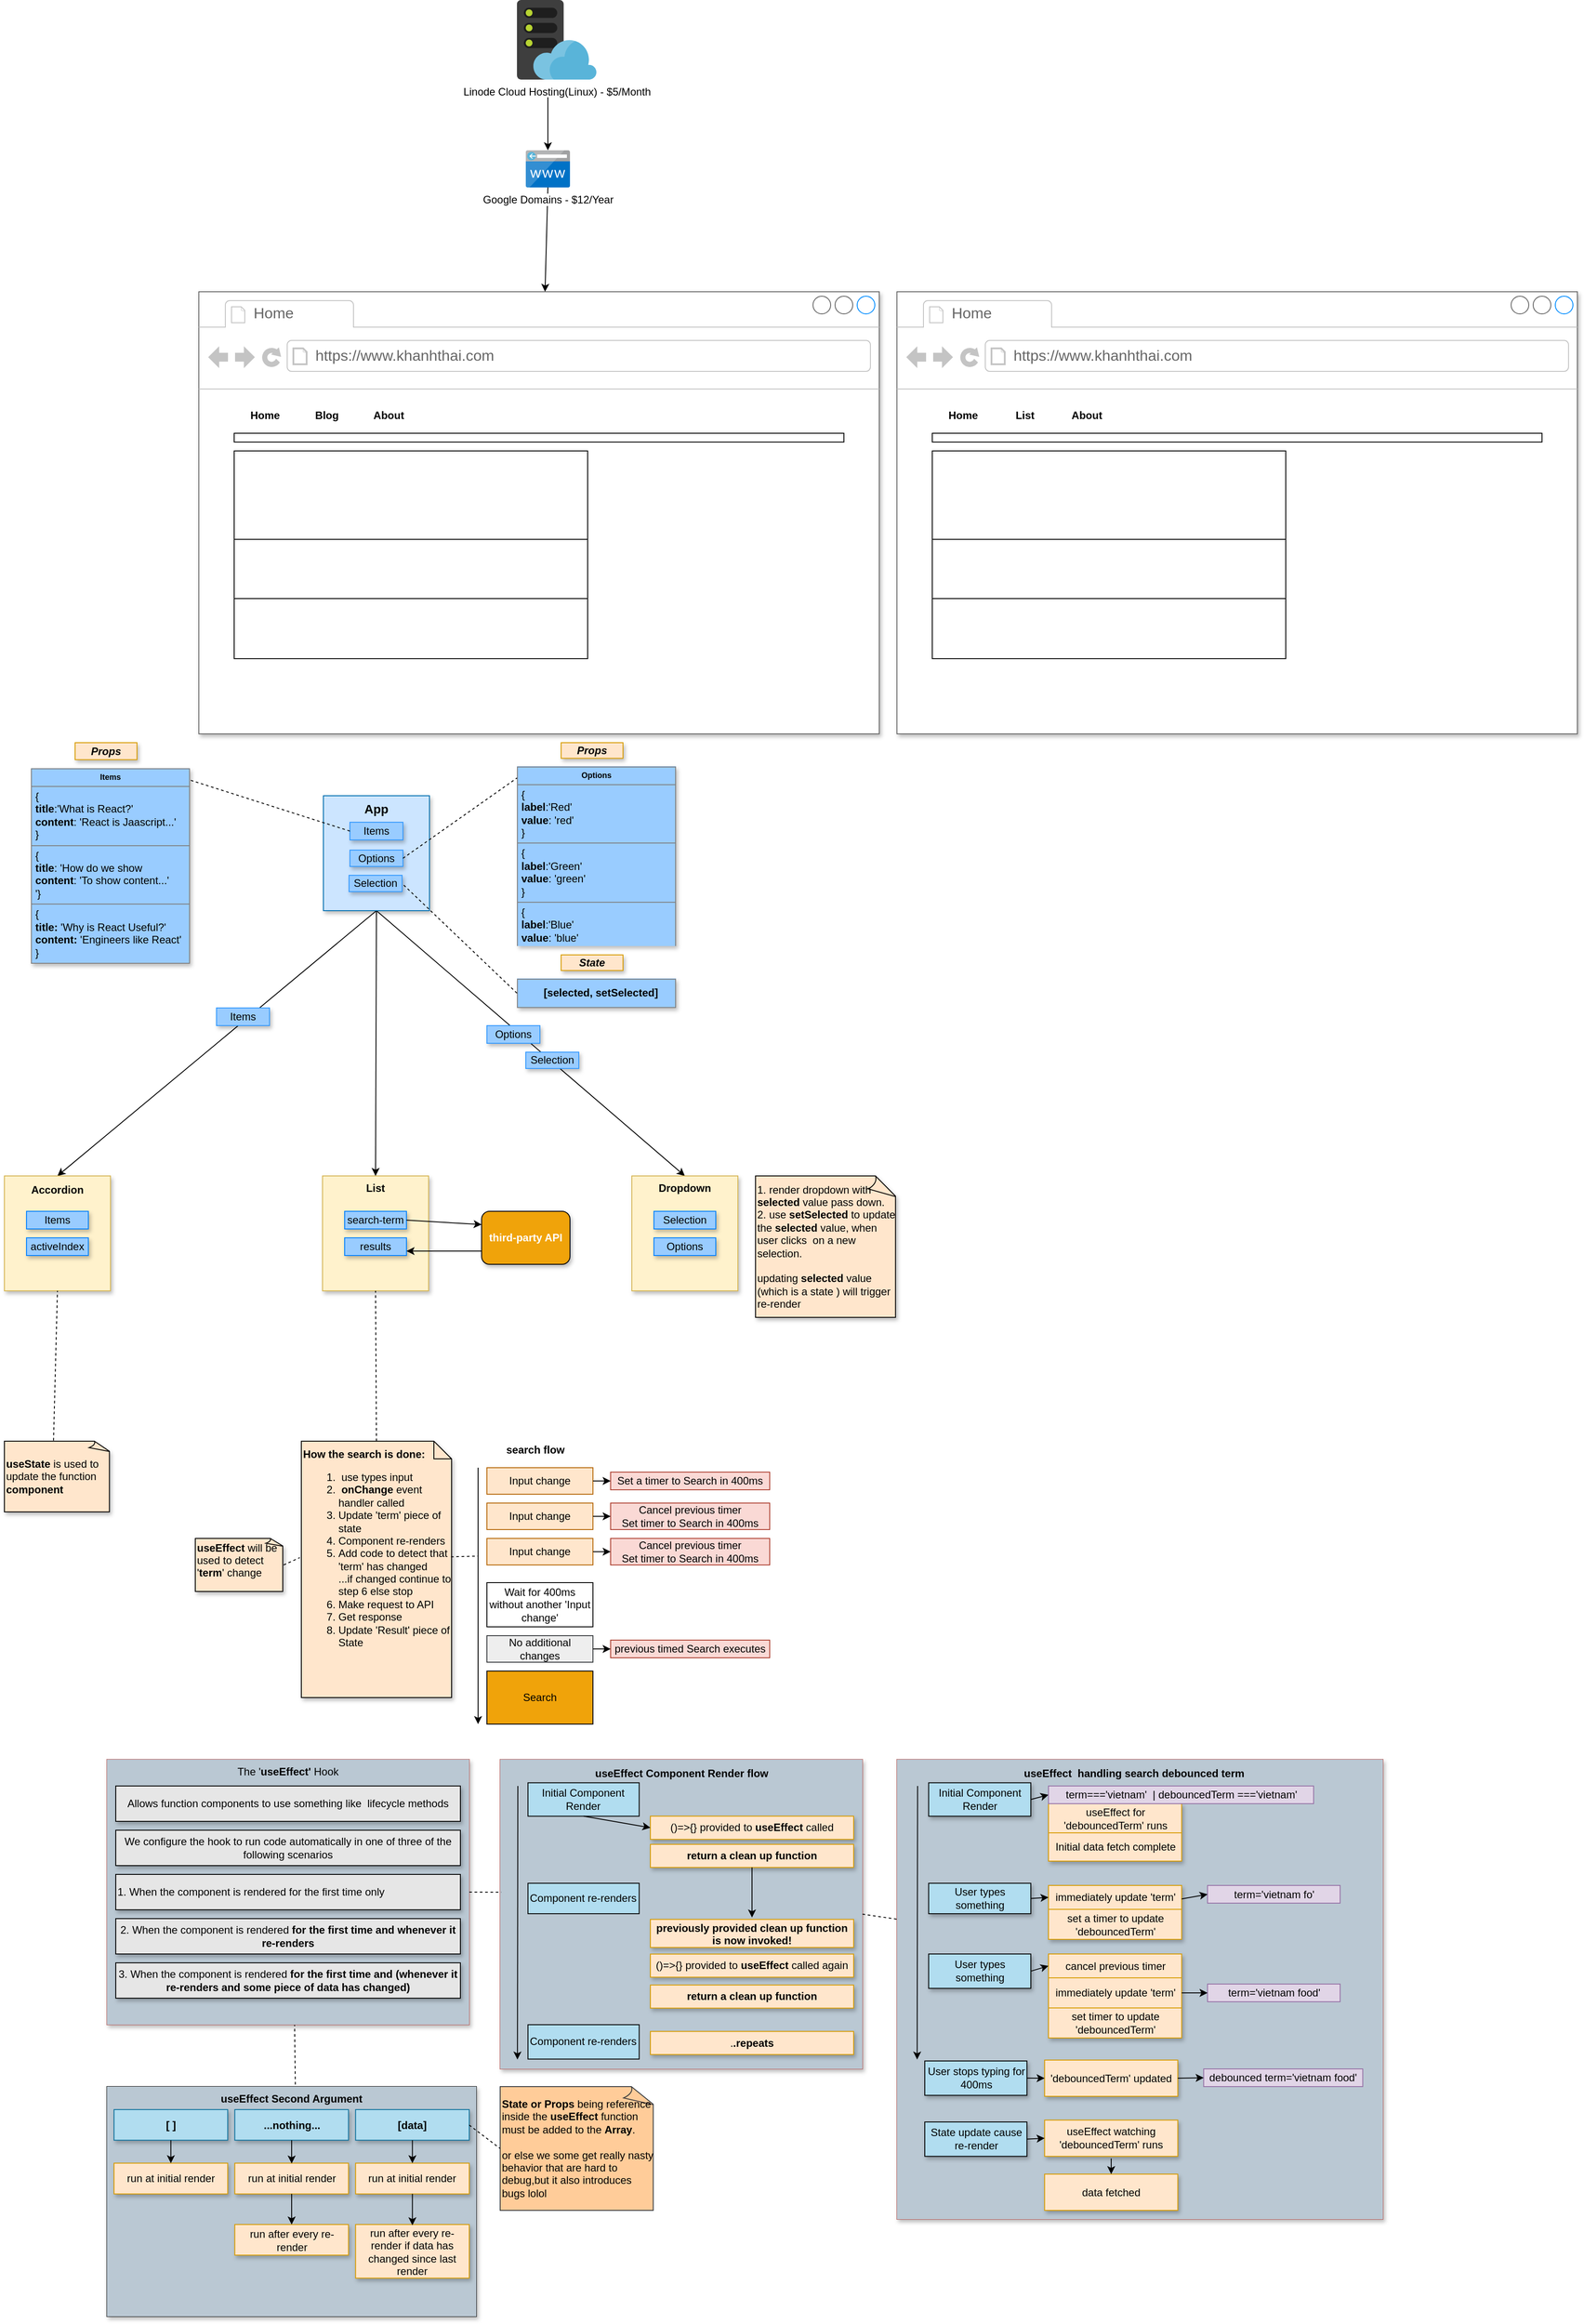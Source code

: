<mxfile version="14.2.2" type="github" pages="2">
  <diagram id="-8Po2za0VV15nlukF8d9" name="Page-1">
    <mxGraphModel dx="2272" dy="2991" grid="1" gridSize="10" guides="1" tooltips="1" connect="1" arrows="1" fold="1" page="1" pageScale="1" pageWidth="850" pageHeight="1100" math="0" shadow="0">
      <root>
        <mxCell id="0" />
        <mxCell id="1" parent="0" />
        <mxCell id="I9JZfjE0defXv6euggS9-47" value="Linode Cloud Hosting(Linux) - $5/Month" style="aspect=fixed;html=1;points=[];align=center;image;fontSize=12;image=img/lib/mscae/WebHosting.svg;" parent="1" vertex="1">
          <mxGeometry x="390" y="-1810" width="90" height="90" as="geometry" />
        </mxCell>
        <mxCell id="I9JZfjE0defXv6euggS9-51" value="" style="endArrow=classic;html=1;exitX=0.5;exitY=1;exitDx=0;exitDy=0;" parent="1" source="I9JZfjE0defXv6euggS9-52" target="I9JZfjE0defXv6euggS9-43" edge="1">
          <mxGeometry width="50" height="50" relative="1" as="geometry">
            <mxPoint x="310" y="-1310" as="sourcePoint" />
            <mxPoint x="425" y="-1230" as="targetPoint" />
          </mxGeometry>
        </mxCell>
        <mxCell id="I9JZfjE0defXv6euggS9-52" value="&lt;div&gt;Google Domains - $12/Year&lt;/div&gt;" style="aspect=fixed;html=1;points=[];align=center;image;fontSize=12;image=img/lib/mscae/CustomDomain.svg;" parent="1" vertex="1">
          <mxGeometry x="400" y="-1640" width="50" height="42" as="geometry" />
        </mxCell>
        <mxCell id="I9JZfjE0defXv6euggS9-53" value="" style="endArrow=classic;html=1;exitX=0.5;exitY=1;exitDx=0;exitDy=0;" parent="1" target="I9JZfjE0defXv6euggS9-52" edge="1">
          <mxGeometry width="50" height="50" relative="1" as="geometry">
            <mxPoint x="425" y="-1700" as="sourcePoint" />
            <mxPoint x="425" y="-1440" as="targetPoint" />
          </mxGeometry>
        </mxCell>
        <mxCell id="C3cHuOe90c1Z_wrDlrV1-6" value="" style="endArrow=classic;html=1;fontColor=#FF66B3;exitX=0.5;exitY=1;exitDx=0;exitDy=0;entryX=0.5;entryY=0;entryDx=0;entryDy=0;" parent="1" source="C3cHuOe90c1Z_wrDlrV1-1" target="C3cHuOe90c1Z_wrDlrV1-5" edge="1">
          <mxGeometry width="50" height="50" relative="1" as="geometry">
            <mxPoint x="450" y="-670" as="sourcePoint" />
            <mxPoint x="500" y="-720" as="targetPoint" />
          </mxGeometry>
        </mxCell>
        <mxCell id="C3cHuOe90c1Z_wrDlrV1-11" value="Items" style="rounded=0;whiteSpace=wrap;html=1;shadow=1;glass=0;fillColor=#99CCFF;strokeColor=#3399FF;" parent="1" vertex="1">
          <mxGeometry x="50" y="-670" width="60" height="20" as="geometry" />
        </mxCell>
        <mxCell id="C3cHuOe90c1Z_wrDlrV1-154" value="" style="group" parent="1" vertex="1" connectable="0">
          <mxGeometry x="30" y="-1480" width="770" height="500" as="geometry" />
        </mxCell>
        <mxCell id="I9JZfjE0defXv6euggS9-43" value="" style="strokeWidth=1;shadow=1;dashed=0;align=center;html=1;shape=mxgraph.mockup.containers.browserWindow;rSize=0;strokeColor=#666666;strokeColor2=#008cff;strokeColor3=#c4c4c4;mainText=,;recursiveResize=0;" parent="C3cHuOe90c1Z_wrDlrV1-154" vertex="1">
          <mxGeometry width="770" height="500" as="geometry" />
        </mxCell>
        <mxCell id="I9JZfjE0defXv6euggS9-44" value="Home" style="strokeWidth=1;shadow=0;dashed=0;align=center;html=1;shape=mxgraph.mockup.containers.anchor;fontSize=17;fontColor=#666666;align=left;" parent="I9JZfjE0defXv6euggS9-43" vertex="1">
          <mxGeometry x="60" y="12" width="110" height="26" as="geometry" />
        </mxCell>
        <mxCell id="I9JZfjE0defXv6euggS9-45" value="https://www.khanhthai.com" style="strokeWidth=1;shadow=0;dashed=0;align=center;html=1;shape=mxgraph.mockup.containers.anchor;rSize=0;fontSize=17;fontColor=#666666;align=left;" parent="I9JZfjE0defXv6euggS9-43" vertex="1">
          <mxGeometry x="130" y="60" width="250" height="26" as="geometry" />
        </mxCell>
        <mxCell id="C3cHuOe90c1Z_wrDlrV1-64" value="" style="shape=table;html=1;whiteSpace=wrap;startSize=0;container=1;collapsible=0;childLayout=tableLayout;" parent="I9JZfjE0defXv6euggS9-43" vertex="1">
          <mxGeometry x="40" y="180" width="400" height="235" as="geometry" />
        </mxCell>
        <mxCell id="C3cHuOe90c1Z_wrDlrV1-65" value="" style="shape=partialRectangle;html=1;whiteSpace=wrap;collapsible=0;dropTarget=0;pointerEvents=0;fillColor=none;top=0;left=0;bottom=0;right=0;points=[[0,0.5],[1,0.5]];portConstraint=eastwest;" parent="C3cHuOe90c1Z_wrDlrV1-64" vertex="1">
          <mxGeometry width="400" height="100" as="geometry" />
        </mxCell>
        <mxCell id="C3cHuOe90c1Z_wrDlrV1-66" value="&lt;div align=&quot;left&quot;&gt;&lt;br&gt;&lt;/div&gt;&lt;blockquote&gt;&lt;div align=&quot;left&quot;&gt;&lt;br&gt;&lt;/div&gt;&lt;/blockquote&gt;&lt;div align=&quot;left&quot;&gt;&lt;br&gt;&lt;/div&gt;" style="shape=partialRectangle;html=1;whiteSpace=wrap;connectable=0;overflow=hidden;fillColor=none;top=0;left=0;bottom=0;right=0;align=left;" parent="C3cHuOe90c1Z_wrDlrV1-65" vertex="1">
          <mxGeometry width="400" height="100" as="geometry" />
        </mxCell>
        <mxCell id="C3cHuOe90c1Z_wrDlrV1-67" value="" style="shape=partialRectangle;html=1;whiteSpace=wrap;collapsible=0;dropTarget=0;pointerEvents=0;fillColor=none;top=0;left=0;bottom=0;right=0;points=[[0,0.5],[1,0.5]];portConstraint=eastwest;align=left;" parent="C3cHuOe90c1Z_wrDlrV1-64" vertex="1">
          <mxGeometry y="100" width="400" height="67" as="geometry" />
        </mxCell>
        <mxCell id="C3cHuOe90c1Z_wrDlrV1-68" value="" style="shape=partialRectangle;html=1;whiteSpace=wrap;connectable=0;overflow=hidden;fillColor=none;top=0;left=0;bottom=0;right=0;align=left;" parent="C3cHuOe90c1Z_wrDlrV1-67" vertex="1">
          <mxGeometry width="400" height="67" as="geometry" />
        </mxCell>
        <mxCell id="C3cHuOe90c1Z_wrDlrV1-69" value="" style="shape=partialRectangle;html=1;whiteSpace=wrap;collapsible=0;dropTarget=0;pointerEvents=0;fillColor=none;top=0;left=0;bottom=0;right=0;points=[[0,0.5],[1,0.5]];portConstraint=eastwest;" parent="C3cHuOe90c1Z_wrDlrV1-64" vertex="1">
          <mxGeometry y="167" width="400" height="68" as="geometry" />
        </mxCell>
        <mxCell id="C3cHuOe90c1Z_wrDlrV1-70" value="" style="shape=partialRectangle;html=1;whiteSpace=wrap;connectable=0;overflow=hidden;fillColor=none;top=0;left=0;bottom=0;right=0;align=left;" parent="C3cHuOe90c1Z_wrDlrV1-69" vertex="1">
          <mxGeometry width="400" height="68" as="geometry" />
        </mxCell>
        <mxCell id="C3cHuOe90c1Z_wrDlrV1-120" value="" style="group" parent="I9JZfjE0defXv6euggS9-43" vertex="1" connectable="0">
          <mxGeometry x="40" y="130" width="280" height="20" as="geometry" />
        </mxCell>
        <mxCell id="C3cHuOe90c1Z_wrDlrV1-114" value="&lt;font style=&quot;font-size: 12px&quot;&gt;&lt;b&gt;Home&lt;/b&gt;&lt;/font&gt;" style="text;html=1;strokeColor=none;fillColor=none;align=center;verticalAlign=middle;whiteSpace=wrap;rounded=0;shadow=1;glass=0;sketch=0;fontSize=9;fontColor=#000000;" parent="C3cHuOe90c1Z_wrDlrV1-120" vertex="1">
          <mxGeometry width="70" height="20" as="geometry" />
        </mxCell>
        <mxCell id="C3cHuOe90c1Z_wrDlrV1-115" value="&lt;font style=&quot;font-size: 12px&quot;&gt;&lt;b&gt;Blog&lt;/b&gt;&lt;/font&gt;" style="text;html=1;strokeColor=none;fillColor=none;align=center;verticalAlign=middle;whiteSpace=wrap;rounded=0;shadow=1;glass=0;sketch=0;fontSize=9;fontColor=#000000;" parent="C3cHuOe90c1Z_wrDlrV1-120" vertex="1">
          <mxGeometry x="80" width="50" height="20" as="geometry" />
        </mxCell>
        <mxCell id="C3cHuOe90c1Z_wrDlrV1-116" value="&lt;font size=&quot;1&quot;&gt;&lt;b style=&quot;font-size: 12px&quot;&gt;About&lt;/b&gt;&lt;/font&gt;" style="text;html=1;strokeColor=none;fillColor=none;align=center;verticalAlign=middle;whiteSpace=wrap;rounded=0;shadow=1;glass=0;sketch=0;fontSize=9;fontColor=#000000;" parent="C3cHuOe90c1Z_wrDlrV1-120" vertex="1">
          <mxGeometry x="140" width="70" height="20" as="geometry" />
        </mxCell>
        <mxCell id="C3cHuOe90c1Z_wrDlrV1-113" value="" style="rounded=0;whiteSpace=wrap;html=1;shadow=0;glass=0;sketch=0;strokeColor=#000000;fillColor=#ffffff;gradientColor=none;fontSize=9;fontColor=#000000;align=left;" parent="C3cHuOe90c1Z_wrDlrV1-154" vertex="1">
          <mxGeometry x="40" y="160" width="690" height="10" as="geometry" />
        </mxCell>
        <mxCell id="C3cHuOe90c1Z_wrDlrV1-205" value="" style="group" parent="1" vertex="1" connectable="0">
          <mxGeometry x="820" y="-1480" width="770" height="500" as="geometry" />
        </mxCell>
        <mxCell id="C3cHuOe90c1Z_wrDlrV1-206" value="" style="strokeWidth=1;shadow=1;dashed=0;align=center;html=1;shape=mxgraph.mockup.containers.browserWindow;rSize=0;strokeColor=#666666;strokeColor2=#008cff;strokeColor3=#c4c4c4;mainText=,;recursiveResize=0;" parent="C3cHuOe90c1Z_wrDlrV1-205" vertex="1">
          <mxGeometry width="770" height="500" as="geometry" />
        </mxCell>
        <mxCell id="C3cHuOe90c1Z_wrDlrV1-207" value="Home" style="strokeWidth=1;shadow=0;dashed=0;align=center;html=1;shape=mxgraph.mockup.containers.anchor;fontSize=17;fontColor=#666666;align=left;" parent="C3cHuOe90c1Z_wrDlrV1-206" vertex="1">
          <mxGeometry x="60" y="12" width="110" height="26" as="geometry" />
        </mxCell>
        <mxCell id="C3cHuOe90c1Z_wrDlrV1-208" value="https://www.khanhthai.com" style="strokeWidth=1;shadow=0;dashed=0;align=center;html=1;shape=mxgraph.mockup.containers.anchor;rSize=0;fontSize=17;fontColor=#666666;align=left;" parent="C3cHuOe90c1Z_wrDlrV1-206" vertex="1">
          <mxGeometry x="130" y="60" width="250" height="26" as="geometry" />
        </mxCell>
        <mxCell id="C3cHuOe90c1Z_wrDlrV1-209" value="" style="shape=table;html=1;whiteSpace=wrap;startSize=0;container=1;collapsible=0;childLayout=tableLayout;" parent="C3cHuOe90c1Z_wrDlrV1-206" vertex="1">
          <mxGeometry x="40" y="180" width="400" height="235" as="geometry" />
        </mxCell>
        <mxCell id="C3cHuOe90c1Z_wrDlrV1-210" value="" style="shape=partialRectangle;html=1;whiteSpace=wrap;collapsible=0;dropTarget=0;pointerEvents=0;fillColor=none;top=0;left=0;bottom=0;right=0;points=[[0,0.5],[1,0.5]];portConstraint=eastwest;" parent="C3cHuOe90c1Z_wrDlrV1-209" vertex="1">
          <mxGeometry width="400" height="100" as="geometry" />
        </mxCell>
        <mxCell id="C3cHuOe90c1Z_wrDlrV1-211" value="&lt;div align=&quot;left&quot;&gt;&lt;br&gt;&lt;/div&gt;&lt;blockquote&gt;&lt;div align=&quot;left&quot;&gt;&lt;br&gt;&lt;/div&gt;&lt;/blockquote&gt;&lt;div align=&quot;left&quot;&gt;&lt;br&gt;&lt;/div&gt;" style="shape=partialRectangle;html=1;whiteSpace=wrap;connectable=0;overflow=hidden;fillColor=none;top=0;left=0;bottom=0;right=0;align=left;" parent="C3cHuOe90c1Z_wrDlrV1-210" vertex="1">
          <mxGeometry width="400" height="100" as="geometry" />
        </mxCell>
        <mxCell id="C3cHuOe90c1Z_wrDlrV1-212" value="" style="shape=partialRectangle;html=1;whiteSpace=wrap;collapsible=0;dropTarget=0;pointerEvents=0;fillColor=none;top=0;left=0;bottom=0;right=0;points=[[0,0.5],[1,0.5]];portConstraint=eastwest;align=left;" parent="C3cHuOe90c1Z_wrDlrV1-209" vertex="1">
          <mxGeometry y="100" width="400" height="67" as="geometry" />
        </mxCell>
        <mxCell id="C3cHuOe90c1Z_wrDlrV1-213" value="" style="shape=partialRectangle;html=1;whiteSpace=wrap;connectable=0;overflow=hidden;fillColor=none;top=0;left=0;bottom=0;right=0;align=left;" parent="C3cHuOe90c1Z_wrDlrV1-212" vertex="1">
          <mxGeometry width="400" height="67" as="geometry" />
        </mxCell>
        <mxCell id="C3cHuOe90c1Z_wrDlrV1-214" value="" style="shape=partialRectangle;html=1;whiteSpace=wrap;collapsible=0;dropTarget=0;pointerEvents=0;fillColor=none;top=0;left=0;bottom=0;right=0;points=[[0,0.5],[1,0.5]];portConstraint=eastwest;" parent="C3cHuOe90c1Z_wrDlrV1-209" vertex="1">
          <mxGeometry y="167" width="400" height="68" as="geometry" />
        </mxCell>
        <mxCell id="C3cHuOe90c1Z_wrDlrV1-215" value="" style="shape=partialRectangle;html=1;whiteSpace=wrap;connectable=0;overflow=hidden;fillColor=none;top=0;left=0;bottom=0;right=0;align=left;" parent="C3cHuOe90c1Z_wrDlrV1-214" vertex="1">
          <mxGeometry width="400" height="68" as="geometry" />
        </mxCell>
        <mxCell id="C3cHuOe90c1Z_wrDlrV1-216" value="" style="group" parent="C3cHuOe90c1Z_wrDlrV1-206" vertex="1" connectable="0">
          <mxGeometry x="40" y="130" width="280" height="20" as="geometry" />
        </mxCell>
        <mxCell id="C3cHuOe90c1Z_wrDlrV1-217" value="&lt;font style=&quot;font-size: 12px&quot;&gt;&lt;b&gt;Home&lt;/b&gt;&lt;/font&gt;" style="text;html=1;strokeColor=none;fillColor=none;align=center;verticalAlign=middle;whiteSpace=wrap;rounded=0;shadow=1;glass=0;sketch=0;fontSize=9;fontColor=#000000;" parent="C3cHuOe90c1Z_wrDlrV1-216" vertex="1">
          <mxGeometry width="70" height="20" as="geometry" />
        </mxCell>
        <mxCell id="C3cHuOe90c1Z_wrDlrV1-218" value="&lt;font style=&quot;font-size: 12px&quot;&gt;&lt;b&gt;List&lt;/b&gt;&lt;/font&gt;" style="text;html=1;strokeColor=none;fillColor=none;align=center;verticalAlign=middle;whiteSpace=wrap;rounded=0;shadow=1;glass=0;sketch=0;fontSize=9;fontColor=#000000;" parent="C3cHuOe90c1Z_wrDlrV1-216" vertex="1">
          <mxGeometry x="80" width="50" height="20" as="geometry" />
        </mxCell>
        <mxCell id="C3cHuOe90c1Z_wrDlrV1-219" value="&lt;font size=&quot;1&quot;&gt;&lt;b style=&quot;font-size: 12px&quot;&gt;About&lt;/b&gt;&lt;/font&gt;" style="text;html=1;strokeColor=none;fillColor=none;align=center;verticalAlign=middle;whiteSpace=wrap;rounded=0;shadow=1;glass=0;sketch=0;fontSize=9;fontColor=#000000;" parent="C3cHuOe90c1Z_wrDlrV1-216" vertex="1">
          <mxGeometry x="140" width="70" height="20" as="geometry" />
        </mxCell>
        <mxCell id="C3cHuOe90c1Z_wrDlrV1-220" value="" style="rounded=0;whiteSpace=wrap;html=1;shadow=0;glass=0;sketch=0;strokeColor=#000000;fillColor=#ffffff;gradientColor=none;fontSize=9;fontColor=#000000;align=left;" parent="C3cHuOe90c1Z_wrDlrV1-205" vertex="1">
          <mxGeometry x="40" y="160" width="690" height="10" as="geometry" />
        </mxCell>
        <mxCell id="C3cHuOe90c1Z_wrDlrV1-236" value="" style="group" parent="1" vertex="1" connectable="0">
          <mxGeometry x="-190" y="-480" width="120" height="130" as="geometry" />
        </mxCell>
        <mxCell id="C3cHuOe90c1Z_wrDlrV1-5" value="&lt;div&gt;&lt;b&gt;Accordion&lt;/b&gt;&lt;font style=&quot;font-size: 14px&quot;&gt;&lt;br&gt;&lt;/font&gt;&lt;/div&gt;&lt;div&gt;&lt;br&gt;&lt;font style=&quot;font-size: 14px&quot;&gt;&lt;/font&gt;&lt;/div&gt;" style="rounded=0;whiteSpace=wrap;html=1;fillColor=#fff2cc;strokeColor=#d6b656;shadow=1;glass=0;verticalAlign=top;" parent="C3cHuOe90c1Z_wrDlrV1-236" vertex="1">
          <mxGeometry width="120" height="130" as="geometry" />
        </mxCell>
        <mxCell id="C3cHuOe90c1Z_wrDlrV1-12" value="Items" style="rounded=0;whiteSpace=wrap;html=1;shadow=1;glass=0;fillColor=#99CCFF;strokeColor=#007FFF;" parent="C3cHuOe90c1Z_wrDlrV1-236" vertex="1">
          <mxGeometry x="25" y="40" width="70" height="20" as="geometry" />
        </mxCell>
        <mxCell id="C3cHuOe90c1Z_wrDlrV1-235" value="activeIndex" style="rounded=0;whiteSpace=wrap;html=1;shadow=1;glass=0;fillColor=#99CCFF;strokeColor=#007FFF;" parent="C3cHuOe90c1Z_wrDlrV1-236" vertex="1">
          <mxGeometry x="25" y="70" width="70" height="20" as="geometry" />
        </mxCell>
        <mxCell id="C3cHuOe90c1Z_wrDlrV1-246" value="" style="group" parent="1" vertex="1" connectable="0">
          <mxGeometry x="170" y="-480" width="120" height="130" as="geometry" />
        </mxCell>
        <mxCell id="C3cHuOe90c1Z_wrDlrV1-247" value="&lt;b&gt;List&lt;/b&gt;" style="rounded=0;whiteSpace=wrap;html=1;fillColor=#fff2cc;strokeColor=#d6b656;shadow=1;glass=0;verticalAlign=top;" parent="C3cHuOe90c1Z_wrDlrV1-246" vertex="1">
          <mxGeometry width="120" height="130" as="geometry" />
        </mxCell>
        <mxCell id="C3cHuOe90c1Z_wrDlrV1-248" value="search-term" style="rounded=0;whiteSpace=wrap;html=1;shadow=1;glass=0;fillColor=#99CCFF;strokeColor=#007FFF;" parent="C3cHuOe90c1Z_wrDlrV1-246" vertex="1">
          <mxGeometry x="25" y="40" width="70" height="20" as="geometry" />
        </mxCell>
        <mxCell id="C3cHuOe90c1Z_wrDlrV1-249" value="results" style="rounded=0;whiteSpace=wrap;html=1;shadow=1;glass=0;fillColor=#99CCFF;strokeColor=#007FFF;" parent="C3cHuOe90c1Z_wrDlrV1-246" vertex="1">
          <mxGeometry x="25" y="70" width="70" height="20" as="geometry" />
        </mxCell>
        <mxCell id="C3cHuOe90c1Z_wrDlrV1-256" value="" style="endArrow=classic;html=1;fontSize=9;fontColor=#000000;exitX=0.5;exitY=1;exitDx=0;exitDy=0;entryX=0.5;entryY=0;entryDx=0;entryDy=0;" parent="1" source="C3cHuOe90c1Z_wrDlrV1-1" target="C3cHuOe90c1Z_wrDlrV1-247" edge="1">
          <mxGeometry width="50" height="50" relative="1" as="geometry">
            <mxPoint x="460" y="-630" as="sourcePoint" />
            <mxPoint x="510" y="-680" as="targetPoint" />
          </mxGeometry>
        </mxCell>
        <mxCell id="C3cHuOe90c1Z_wrDlrV1-257" value="&lt;div style=&quot;font-size: 12px&quot; align=&quot;center&quot;&gt;&lt;b&gt;third-party API&lt;br&gt;&lt;/b&gt;&lt;/div&gt;" style="rounded=1;whiteSpace=wrap;html=1;shadow=1;glass=0;sketch=0;fillColor=#f0a30a;fontSize=9;align=center;fontColor=#ffffff;" parent="1" vertex="1">
          <mxGeometry x="350" y="-440" width="100" height="60" as="geometry" />
        </mxCell>
        <mxCell id="C3cHuOe90c1Z_wrDlrV1-258" value="" style="endArrow=classic;html=1;fontSize=9;fontColor=#000000;exitX=1;exitY=0.5;exitDx=0;exitDy=0;entryX=0;entryY=0.25;entryDx=0;entryDy=0;" parent="1" source="C3cHuOe90c1Z_wrDlrV1-248" target="C3cHuOe90c1Z_wrDlrV1-257" edge="1">
          <mxGeometry width="50" height="50" relative="1" as="geometry">
            <mxPoint x="410" y="-410" as="sourcePoint" />
            <mxPoint x="460" y="-460" as="targetPoint" />
          </mxGeometry>
        </mxCell>
        <mxCell id="C3cHuOe90c1Z_wrDlrV1-259" value="" style="endArrow=classic;html=1;fontSize=9;fontColor=#000000;exitX=0;exitY=0.75;exitDx=0;exitDy=0;entryX=1;entryY=0.75;entryDx=0;entryDy=0;" parent="1" source="C3cHuOe90c1Z_wrDlrV1-257" target="C3cHuOe90c1Z_wrDlrV1-249" edge="1">
          <mxGeometry width="50" height="50" relative="1" as="geometry">
            <mxPoint x="410" y="-410" as="sourcePoint" />
            <mxPoint x="460" y="-460" as="targetPoint" />
          </mxGeometry>
        </mxCell>
        <mxCell id="C3cHuOe90c1Z_wrDlrV1-263" value="" style="endArrow=none;dashed=1;html=1;fontSize=9;fontColor=#000000;exitX=0.463;exitY=-0.009;exitDx=0;exitDy=0;exitPerimeter=0;entryX=0.5;entryY=1;entryDx=0;entryDy=0;" parent="1" source="C3cHuOe90c1Z_wrDlrV1-264" target="C3cHuOe90c1Z_wrDlrV1-5" edge="1">
          <mxGeometry width="50" height="50" relative="1" as="geometry">
            <mxPoint x="75.68" y="-300.6" as="sourcePoint" />
            <mxPoint x="200" y="-300" as="targetPoint" />
          </mxGeometry>
        </mxCell>
        <mxCell id="C3cHuOe90c1Z_wrDlrV1-264" value="&lt;font style=&quot;font-size: 12px&quot;&gt;&lt;b&gt;useState&lt;/b&gt; is used to update the function &lt;b&gt;component&lt;/b&gt;&lt;/font&gt;" style="whiteSpace=wrap;html=1;shape=mxgraph.basic.document;rounded=0;shadow=1;glass=0;sketch=0;strokeColor=#000000;fillColor=#FFE6CC;gradientColor=none;fontSize=9;fontColor=#000000;align=left;" parent="1" vertex="1">
          <mxGeometry x="-190" y="-180" width="120" height="80" as="geometry" />
        </mxCell>
        <mxCell id="C3cHuOe90c1Z_wrDlrV1-265" value="&lt;div style=&quot;font-size: 12px&quot; align=&quot;left&quot;&gt;&lt;font style=&quot;font-size: 12px&quot;&gt;&lt;b&gt;How the search is done:&lt;/b&gt;&lt;/font&gt;&lt;/div&gt;&lt;div style=&quot;font-size: 12px&quot; align=&quot;left&quot;&gt;&lt;ol&gt;&lt;li&gt;&lt;font style=&quot;font-size: 12px&quot;&gt;&lt;font style=&quot;font-size: 12px&quot;&gt;&lt;b&gt;&amp;nbsp;&lt;/b&gt;use types input&lt;/font&gt;&lt;/font&gt;&lt;/li&gt;&lt;li&gt;&lt;font style=&quot;font-size: 12px&quot;&gt;&amp;nbsp;&lt;b&gt;onChange &lt;/b&gt;event handler called&lt;/font&gt;&lt;/li&gt;&lt;li&gt;&lt;font style=&quot;font-size: 12px&quot;&gt;Update &#39;term&#39; piece of state&lt;/font&gt;&lt;/li&gt;&lt;li&gt;&lt;font style=&quot;font-size: 12px&quot;&gt;Component re-renders&lt;/font&gt;&lt;/li&gt;&lt;li&gt;&lt;font style=&quot;font-size: 12px&quot;&gt;Add code to detect that &#39;term&#39; has changed&lt;br&gt;...if changed continue to step 6 else stop&lt;/font&gt;&lt;/li&gt;&lt;li&gt;&lt;font style=&quot;font-size: 12px&quot;&gt;Make request to API&lt;/font&gt;&lt;/li&gt;&lt;li&gt;&lt;font style=&quot;font-size: 12px&quot;&gt;Get response&lt;/font&gt;&lt;/li&gt;&lt;li&gt;&lt;font style=&quot;font-size: 12px&quot;&gt;Update &#39;Result&#39; piece of State &lt;br&gt;&lt;/font&gt;&lt;/li&gt;&lt;/ol&gt;&lt;/div&gt;&lt;div style=&quot;font-size: 12px&quot; align=&quot;left&quot;&gt;&lt;font style=&quot;font-size: 12px&quot;&gt;&lt;br&gt;&lt;/font&gt;&lt;/div&gt;&lt;div align=&quot;left&quot;&gt;&lt;font style=&quot;font-size: 9px&quot;&gt;&lt;b&gt;&lt;br&gt;&lt;/b&gt;&lt;/font&gt;&lt;/div&gt;&lt;div align=&quot;left&quot;&gt;&lt;font style=&quot;font-size: 9px&quot;&gt;&lt;br&gt;&lt;/font&gt;&lt;/div&gt;" style="shape=note;size=20;whiteSpace=wrap;html=1;rounded=0;shadow=1;glass=0;sketch=0;strokeColor=#000000;fillColor=#FFE6CC;gradientColor=none;fontSize=9;fontColor=#000000;align=left;" parent="1" vertex="1">
          <mxGeometry x="146" y="-180" width="170" height="290" as="geometry" />
        </mxCell>
        <mxCell id="C3cHuOe90c1Z_wrDlrV1-266" value="" style="endArrow=none;dashed=1;html=1;fontSize=9;fontColor=#000000;entryX=0.5;entryY=1;entryDx=0;entryDy=0;exitX=0.5;exitY=0;exitDx=0;exitDy=0;exitPerimeter=0;" parent="1" source="C3cHuOe90c1Z_wrDlrV1-265" target="C3cHuOe90c1Z_wrDlrV1-247" edge="1">
          <mxGeometry width="50" height="50" relative="1" as="geometry">
            <mxPoint x="150" y="-250" as="sourcePoint" />
            <mxPoint x="200" y="-300" as="targetPoint" />
          </mxGeometry>
        </mxCell>
        <mxCell id="C3cHuOe90c1Z_wrDlrV1-267" value="&lt;div style=&quot;font-size: 12px&quot;&gt;&lt;b&gt;useEffect&lt;/b&gt; will be used to detect &#39;&lt;b&gt;term&lt;/b&gt;&#39; change&lt;/div&gt;&lt;div&gt;&lt;br&gt; &lt;/div&gt;" style="whiteSpace=wrap;html=1;shape=mxgraph.basic.document;rounded=0;shadow=1;glass=0;sketch=0;strokeColor=#000000;fillColor=#FFE6CC;gradientColor=none;fontSize=9;fontColor=#000000;align=left;" parent="1" vertex="1">
          <mxGeometry x="26" y="-70" width="100" height="60" as="geometry" />
        </mxCell>
        <mxCell id="C3cHuOe90c1Z_wrDlrV1-269" value="" style="endArrow=none;dashed=1;html=1;fontSize=9;fontColor=#000000;exitX=1;exitY=0.5;exitDx=0;exitDy=0;exitPerimeter=0;entryX=-0.01;entryY=0.454;entryDx=0;entryDy=0;entryPerimeter=0;" parent="1" source="C3cHuOe90c1Z_wrDlrV1-267" target="C3cHuOe90c1Z_wrDlrV1-265" edge="1">
          <mxGeometry width="50" height="50" relative="1" as="geometry">
            <mxPoint x="96" as="sourcePoint" />
            <mxPoint x="106" y="-50" as="targetPoint" />
          </mxGeometry>
        </mxCell>
        <mxCell id="C3cHuOe90c1Z_wrDlrV1-317" value="" style="group" parent="1" vertex="1" connectable="0">
          <mxGeometry x="-74" y="180" width="410" height="300" as="geometry" />
        </mxCell>
        <mxCell id="C3cHuOe90c1Z_wrDlrV1-314" value="" style="shape=table;html=1;whiteSpace=wrap;startSize=0;container=1;collapsible=0;childLayout=tableLayout;fillColor=#f8cecc;shadow=1;strokeColor=#b85450;" parent="C3cHuOe90c1Z_wrDlrV1-317" vertex="1">
          <mxGeometry width="410" height="300" as="geometry" />
        </mxCell>
        <mxCell id="C3cHuOe90c1Z_wrDlrV1-315" value="" style="shape=partialRectangle;html=1;whiteSpace=wrap;collapsible=0;dropTarget=0;pointerEvents=0;fillColor=#bac8d3;top=0;left=0;bottom=0;right=0;points=[[0,0.5],[1,0.5]];portConstraint=eastwest;strokeColor=#23445d;verticalAlign=top;" parent="C3cHuOe90c1Z_wrDlrV1-314" vertex="1">
          <mxGeometry width="410" height="300" as="geometry" />
        </mxCell>
        <mxCell id="C3cHuOe90c1Z_wrDlrV1-316" value="&lt;div&gt;The &#39;&lt;b&gt;useEffect&#39; &lt;/b&gt;Hook&lt;br&gt;&lt;/div&gt;&lt;div&gt;&lt;/div&gt;" style="shape=partialRectangle;html=1;whiteSpace=wrap;connectable=0;overflow=hidden;fillColor=none;top=0;left=0;bottom=0;right=0;verticalAlign=top;" parent="C3cHuOe90c1Z_wrDlrV1-315" vertex="1">
          <mxGeometry width="410" height="300" as="geometry" />
        </mxCell>
        <mxCell id="C3cHuOe90c1Z_wrDlrV1-288" value="" style="shape=table;html=1;whiteSpace=wrap;startSize=0;container=1;collapsible=0;childLayout=tableLayout;fillColor=#E6E6E6;shadow=1;" parent="C3cHuOe90c1Z_wrDlrV1-317" vertex="1">
          <mxGeometry x="10" y="30" width="390" height="40" as="geometry" />
        </mxCell>
        <mxCell id="C3cHuOe90c1Z_wrDlrV1-289" value="" style="shape=partialRectangle;html=1;whiteSpace=wrap;collapsible=0;dropTarget=0;pointerEvents=0;fillColor=none;top=0;left=0;bottom=0;right=0;points=[[0,0.5],[1,0.5]];portConstraint=eastwest;" parent="C3cHuOe90c1Z_wrDlrV1-288" vertex="1">
          <mxGeometry width="390" height="40" as="geometry" />
        </mxCell>
        <mxCell id="C3cHuOe90c1Z_wrDlrV1-290" value="&lt;div&gt;Allows function components to use something like&amp;nbsp; lifecycle methods&lt;br&gt;&lt;/div&gt;&lt;div&gt;&lt;/div&gt;" style="shape=partialRectangle;html=1;whiteSpace=wrap;connectable=0;overflow=hidden;fillColor=none;top=0;left=0;bottom=0;right=0;" parent="C3cHuOe90c1Z_wrDlrV1-289" vertex="1">
          <mxGeometry width="390" height="40" as="geometry" />
        </mxCell>
        <mxCell id="C3cHuOe90c1Z_wrDlrV1-294" value="" style="shape=table;html=1;whiteSpace=wrap;startSize=0;container=1;collapsible=0;childLayout=tableLayout;fillColor=#E6E6E6;shadow=1;" parent="C3cHuOe90c1Z_wrDlrV1-317" vertex="1">
          <mxGeometry x="10" y="80" width="390" height="40" as="geometry" />
        </mxCell>
        <mxCell id="C3cHuOe90c1Z_wrDlrV1-295" value="" style="shape=partialRectangle;html=1;whiteSpace=wrap;collapsible=0;dropTarget=0;pointerEvents=0;fillColor=none;top=0;left=0;bottom=0;right=0;points=[[0,0.5],[1,0.5]];portConstraint=eastwest;" parent="C3cHuOe90c1Z_wrDlrV1-294" vertex="1">
          <mxGeometry width="390" height="40" as="geometry" />
        </mxCell>
        <mxCell id="C3cHuOe90c1Z_wrDlrV1-296" value="We configure the hook to run code automatically in one of three of the following scenarios" style="shape=partialRectangle;html=1;whiteSpace=wrap;connectable=0;overflow=hidden;fillColor=none;top=0;left=0;bottom=0;right=0;" parent="C3cHuOe90c1Z_wrDlrV1-295" vertex="1">
          <mxGeometry width="390" height="40" as="geometry" />
        </mxCell>
        <mxCell id="C3cHuOe90c1Z_wrDlrV1-297" value="" style="shape=table;html=1;whiteSpace=wrap;startSize=0;container=1;collapsible=0;childLayout=tableLayout;fillColor=#E6E6E6;shadow=1;" parent="C3cHuOe90c1Z_wrDlrV1-317" vertex="1">
          <mxGeometry x="10" y="130" width="390" height="40" as="geometry" />
        </mxCell>
        <mxCell id="C3cHuOe90c1Z_wrDlrV1-298" value="" style="shape=partialRectangle;html=1;whiteSpace=wrap;collapsible=0;dropTarget=0;pointerEvents=0;fillColor=none;top=0;left=0;bottom=0;right=0;points=[[0,0.5],[1,0.5]];portConstraint=eastwest;" parent="C3cHuOe90c1Z_wrDlrV1-297" vertex="1">
          <mxGeometry width="390" height="40" as="geometry" />
        </mxCell>
        <mxCell id="C3cHuOe90c1Z_wrDlrV1-299" value="&lt;div align=&quot;left&quot;&gt;1. When the component is rendered for the first time only&lt;/div&gt;" style="shape=partialRectangle;html=1;whiteSpace=wrap;connectable=0;overflow=hidden;fillColor=none;top=0;left=0;bottom=0;right=0;align=left;" parent="C3cHuOe90c1Z_wrDlrV1-298" vertex="1">
          <mxGeometry width="390" height="40" as="geometry" />
        </mxCell>
        <mxCell id="C3cHuOe90c1Z_wrDlrV1-307" value="" style="shape=table;html=1;whiteSpace=wrap;startSize=0;container=1;collapsible=0;childLayout=tableLayout;fillColor=#E6E6E6;shadow=1;" parent="C3cHuOe90c1Z_wrDlrV1-317" vertex="1">
          <mxGeometry x="10" y="180" width="390" height="40" as="geometry" />
        </mxCell>
        <mxCell id="C3cHuOe90c1Z_wrDlrV1-308" value="" style="shape=partialRectangle;html=1;whiteSpace=wrap;collapsible=0;dropTarget=0;pointerEvents=0;fillColor=none;top=0;left=0;bottom=0;right=0;points=[[0,0.5],[1,0.5]];portConstraint=eastwest;" parent="C3cHuOe90c1Z_wrDlrV1-307" vertex="1">
          <mxGeometry width="390" height="40" as="geometry" />
        </mxCell>
        <mxCell id="C3cHuOe90c1Z_wrDlrV1-309" value="2. When the component is rendered &lt;b&gt;for&lt;/b&gt; &lt;b&gt;the first time and whenever it re-renders &lt;/b&gt;" style="shape=partialRectangle;html=1;whiteSpace=wrap;connectable=0;overflow=hidden;fillColor=none;top=0;left=0;bottom=0;right=0;" parent="C3cHuOe90c1Z_wrDlrV1-308" vertex="1">
          <mxGeometry width="390" height="40" as="geometry" />
        </mxCell>
        <mxCell id="C3cHuOe90c1Z_wrDlrV1-310" value="" style="shape=table;html=1;whiteSpace=wrap;startSize=0;container=1;collapsible=0;childLayout=tableLayout;fillColor=#E6E6E6;shadow=1;" parent="C3cHuOe90c1Z_wrDlrV1-317" vertex="1">
          <mxGeometry x="10" y="230" width="390" height="40" as="geometry" />
        </mxCell>
        <mxCell id="C3cHuOe90c1Z_wrDlrV1-311" value="" style="shape=partialRectangle;html=1;whiteSpace=wrap;collapsible=0;dropTarget=0;pointerEvents=0;fillColor=none;top=0;left=0;bottom=0;right=0;points=[[0,0.5],[1,0.5]];portConstraint=eastwest;" parent="C3cHuOe90c1Z_wrDlrV1-310" vertex="1">
          <mxGeometry width="390" height="40" as="geometry" />
        </mxCell>
        <mxCell id="C3cHuOe90c1Z_wrDlrV1-312" value="3. When the component is rendered &lt;b&gt;for the first time and (whenever it re-renders and some piece of data has changed)&lt;/b&gt;" style="shape=partialRectangle;html=1;whiteSpace=wrap;connectable=0;overflow=hidden;fillColor=none;top=0;left=0;bottom=0;right=0;" parent="C3cHuOe90c1Z_wrDlrV1-311" vertex="1">
          <mxGeometry width="390" height="40" as="geometry" />
        </mxCell>
        <mxCell id="lFvOslzJAQaV-QPwmBwl-3" value="Input change" style="rounded=0;whiteSpace=wrap;html=1;strokeColor=#b46504;fillColor=#FFE6CC;" parent="1" vertex="1">
          <mxGeometry x="356" y="-150" width="120" height="30" as="geometry" />
        </mxCell>
        <mxCell id="lFvOslzJAQaV-QPwmBwl-4" value="Input change" style="rounded=0;whiteSpace=wrap;html=1;strokeColor=#b46504;fillColor=#FFE6CC;" parent="1" vertex="1">
          <mxGeometry x="356" y="-110" width="120" height="30" as="geometry" />
        </mxCell>
        <mxCell id="lFvOslzJAQaV-QPwmBwl-5" value="Input change" style="rounded=0;whiteSpace=wrap;html=1;strokeColor=#b46504;fillColor=#FFE6CC;" parent="1" vertex="1">
          <mxGeometry x="356" y="-70" width="120" height="30" as="geometry" />
        </mxCell>
        <mxCell id="lFvOslzJAQaV-QPwmBwl-7" value="" style="endArrow=classic;html=1;" parent="1" edge="1">
          <mxGeometry width="50" height="50" relative="1" as="geometry">
            <mxPoint x="346" y="-150" as="sourcePoint" />
            <mxPoint x="346" y="140" as="targetPoint" />
          </mxGeometry>
        </mxCell>
        <mxCell id="lFvOslzJAQaV-QPwmBwl-8" value="Wait for 400ms without another &#39;Input change&#39;" style="rounded=0;whiteSpace=wrap;html=1;fillColor=none;" parent="1" vertex="1">
          <mxGeometry x="356" y="-20" width="120" height="50" as="geometry" />
        </mxCell>
        <mxCell id="lFvOslzJAQaV-QPwmBwl-9" value="No additional changes" style="rounded=0;whiteSpace=wrap;html=1;fillColor=#eeeeee;strokeColor=#36393d;" parent="1" vertex="1">
          <mxGeometry x="356" y="40" width="120" height="30" as="geometry" />
        </mxCell>
        <mxCell id="lFvOslzJAQaV-QPwmBwl-10" value="Search" style="rounded=0;whiteSpace=wrap;html=1;fillColor=#F0A30A;" parent="1" vertex="1">
          <mxGeometry x="356" y="80" width="120" height="60" as="geometry" />
        </mxCell>
        <mxCell id="lFvOslzJAQaV-QPwmBwl-11" value="&lt;b&gt;search flow&lt;/b&gt;" style="text;html=1;strokeColor=none;fillColor=none;align=center;verticalAlign=middle;whiteSpace=wrap;rounded=0;" parent="1" vertex="1">
          <mxGeometry x="356" y="-180" width="110" height="20" as="geometry" />
        </mxCell>
        <mxCell id="lFvOslzJAQaV-QPwmBwl-12" value="" style="endArrow=none;dashed=1;html=1;exitX=0.996;exitY=0.451;exitDx=0;exitDy=0;exitPerimeter=0;" parent="1" source="C3cHuOe90c1Z_wrDlrV1-265" edge="1">
          <mxGeometry width="50" height="50" relative="1" as="geometry">
            <mxPoint x="286" y="-10" as="sourcePoint" />
            <mxPoint x="346" y="-50" as="targetPoint" />
          </mxGeometry>
        </mxCell>
        <mxCell id="lFvOslzJAQaV-QPwmBwl-13" value="Set a timer to Search in 400ms" style="rounded=0;whiteSpace=wrap;html=1;strokeColor=#ae4132;fillColor=#fad9d5;" parent="1" vertex="1">
          <mxGeometry x="496" y="-145" width="180" height="20" as="geometry" />
        </mxCell>
        <mxCell id="lFvOslzJAQaV-QPwmBwl-16" value="" style="endArrow=classic;html=1;exitX=1;exitY=0.5;exitDx=0;exitDy=0;entryX=0;entryY=0.5;entryDx=0;entryDy=0;" parent="1" source="lFvOslzJAQaV-QPwmBwl-3" target="lFvOslzJAQaV-QPwmBwl-13" edge="1">
          <mxGeometry width="50" height="50" relative="1" as="geometry">
            <mxPoint x="556" y="-40" as="sourcePoint" />
            <mxPoint x="606" y="-90" as="targetPoint" />
          </mxGeometry>
        </mxCell>
        <mxCell id="lFvOslzJAQaV-QPwmBwl-17" value="&lt;div&gt;Cancel previous timer&lt;/div&gt;&lt;div&gt;Set timer to Search in 400ms&lt;br&gt;&lt;/div&gt;" style="rounded=0;whiteSpace=wrap;html=1;strokeColor=#ae4132;fillColor=#fad9d5;" parent="1" vertex="1">
          <mxGeometry x="496" y="-110" width="180" height="30" as="geometry" />
        </mxCell>
        <mxCell id="lFvOslzJAQaV-QPwmBwl-18" value="&lt;div&gt;Cancel previous timer&lt;/div&gt;&lt;div&gt;Set timer to Search in 400ms&lt;br&gt;&lt;/div&gt;" style="rounded=0;whiteSpace=wrap;html=1;strokeColor=#ae4132;fillColor=#fad9d5;" parent="1" vertex="1">
          <mxGeometry x="496" y="-70" width="180" height="30" as="geometry" />
        </mxCell>
        <mxCell id="lFvOslzJAQaV-QPwmBwl-19" value="" style="endArrow=classic;html=1;exitX=1;exitY=0.5;exitDx=0;exitDy=0;entryX=0;entryY=0.5;entryDx=0;entryDy=0;" parent="1" source="lFvOslzJAQaV-QPwmBwl-4" target="lFvOslzJAQaV-QPwmBwl-17" edge="1">
          <mxGeometry width="50" height="50" relative="1" as="geometry">
            <mxPoint x="556" y="30" as="sourcePoint" />
            <mxPoint x="606" y="-20" as="targetPoint" />
          </mxGeometry>
        </mxCell>
        <mxCell id="lFvOslzJAQaV-QPwmBwl-20" value="" style="endArrow=classic;html=1;exitX=1;exitY=0.5;exitDx=0;exitDy=0;entryX=0;entryY=0.5;entryDx=0;entryDy=0;" parent="1" source="lFvOslzJAQaV-QPwmBwl-5" target="lFvOslzJAQaV-QPwmBwl-18" edge="1">
          <mxGeometry width="50" height="50" relative="1" as="geometry">
            <mxPoint x="556" y="30" as="sourcePoint" />
            <mxPoint x="606" y="-20" as="targetPoint" />
          </mxGeometry>
        </mxCell>
        <mxCell id="lFvOslzJAQaV-QPwmBwl-21" value="&lt;div&gt;previous timed Search executes&lt;br&gt;&lt;/div&gt;" style="rounded=0;whiteSpace=wrap;html=1;strokeColor=#ae4132;fillColor=#fad9d5;" parent="1" vertex="1">
          <mxGeometry x="496" y="45" width="180" height="20" as="geometry" />
        </mxCell>
        <mxCell id="lFvOslzJAQaV-QPwmBwl-22" value="" style="endArrow=classic;html=1;exitX=1;exitY=0.5;exitDx=0;exitDy=0;entryX=0;entryY=0.5;entryDx=0;entryDy=0;" parent="1" source="lFvOslzJAQaV-QPwmBwl-9" target="lFvOslzJAQaV-QPwmBwl-21" edge="1">
          <mxGeometry width="50" height="50" relative="1" as="geometry">
            <mxPoint x="556" y="30" as="sourcePoint" />
            <mxPoint x="606" y="-20" as="targetPoint" />
          </mxGeometry>
        </mxCell>
        <mxCell id="lFvOslzJAQaV-QPwmBwl-26" value="" style="group" parent="1" vertex="1" connectable="0">
          <mxGeometry x="-74" y="550" width="410" height="260" as="geometry" />
        </mxCell>
        <mxCell id="C3cHuOe90c1Z_wrDlrV1-321" value="" style="group" parent="lFvOslzJAQaV-QPwmBwl-26" vertex="1" connectable="0">
          <mxGeometry width="329.608" height="260" as="geometry" />
        </mxCell>
        <mxCell id="C3cHuOe90c1Z_wrDlrV1-322" value="" style="shape=table;html=1;whiteSpace=wrap;startSize=0;container=1;collapsible=0;childLayout=tableLayout;fillColor=#E6E6E6;shadow=1;" parent="C3cHuOe90c1Z_wrDlrV1-321" vertex="1">
          <mxGeometry width="418.039" height="260" as="geometry" />
        </mxCell>
        <mxCell id="C3cHuOe90c1Z_wrDlrV1-323" value="" style="shape=partialRectangle;html=1;whiteSpace=wrap;collapsible=0;dropTarget=0;pointerEvents=0;fillColor=#bac8d3;top=0;left=0;bottom=0;right=0;points=[[0,0.5],[1,0.5]];portConstraint=eastwest;strokeColor=#23445d;verticalAlign=top;" parent="C3cHuOe90c1Z_wrDlrV1-322" vertex="1">
          <mxGeometry width="418.039" height="260" as="geometry" />
        </mxCell>
        <mxCell id="C3cHuOe90c1Z_wrDlrV1-324" value="&lt;div&gt;&lt;b&gt;useEffect Second Argument&lt;/b&gt;&lt;br&gt;&lt;/div&gt;&lt;div&gt;&lt;/div&gt;" style="shape=partialRectangle;html=1;whiteSpace=wrap;connectable=0;overflow=hidden;fillColor=none;top=0;left=0;bottom=0;right=0;verticalAlign=top;" parent="C3cHuOe90c1Z_wrDlrV1-323" vertex="1">
          <mxGeometry width="418" height="260" as="geometry" />
        </mxCell>
        <mxCell id="C3cHuOe90c1Z_wrDlrV1-325" value="" style="shape=table;html=1;whiteSpace=wrap;startSize=0;container=1;collapsible=0;childLayout=tableLayout;fillColor=#b1ddf0;shadow=1;strokeColor=#10739e;" parent="C3cHuOe90c1Z_wrDlrV1-321" vertex="1">
          <mxGeometry x="8.039" y="26" width="128.627" height="34.667" as="geometry" />
        </mxCell>
        <mxCell id="C3cHuOe90c1Z_wrDlrV1-326" value="" style="shape=partialRectangle;html=1;whiteSpace=wrap;collapsible=0;dropTarget=0;pointerEvents=0;fillColor=none;top=0;left=0;bottom=0;right=0;points=[[0,0.5],[1,0.5]];portConstraint=eastwest;" parent="C3cHuOe90c1Z_wrDlrV1-325" vertex="1">
          <mxGeometry width="128.627" height="35" as="geometry" />
        </mxCell>
        <mxCell id="C3cHuOe90c1Z_wrDlrV1-327" value="&lt;div&gt;&lt;b&gt;[ ]&lt;br&gt;&lt;/b&gt;&lt;/div&gt;&lt;div&gt;&lt;/div&gt;" style="shape=partialRectangle;html=1;whiteSpace=wrap;connectable=0;overflow=hidden;fillColor=none;top=0;left=0;bottom=0;right=0;" parent="C3cHuOe90c1Z_wrDlrV1-326" vertex="1">
          <mxGeometry width="129" height="35" as="geometry" />
        </mxCell>
        <mxCell id="C3cHuOe90c1Z_wrDlrV1-340" value="" style="shape=table;html=1;whiteSpace=wrap;startSize=0;container=1;collapsible=0;childLayout=tableLayout;fillColor=#b1ddf0;shadow=1;strokeColor=#10739e;" parent="lFvOslzJAQaV-QPwmBwl-26" vertex="1">
          <mxGeometry x="144.706" y="26" width="128.627" height="34.667" as="geometry" />
        </mxCell>
        <mxCell id="C3cHuOe90c1Z_wrDlrV1-341" value="" style="shape=partialRectangle;html=1;whiteSpace=wrap;collapsible=0;dropTarget=0;pointerEvents=0;fillColor=none;top=0;left=0;bottom=0;right=0;points=[[0,0.5],[1,0.5]];portConstraint=eastwest;" parent="C3cHuOe90c1Z_wrDlrV1-340" vertex="1">
          <mxGeometry width="128.627" height="35" as="geometry" />
        </mxCell>
        <mxCell id="C3cHuOe90c1Z_wrDlrV1-342" value="&lt;div&gt;&lt;b&gt;...nothing...&lt;br&gt;&lt;/b&gt;&lt;/div&gt;&lt;div&gt;&lt;/div&gt;" style="shape=partialRectangle;html=1;whiteSpace=wrap;connectable=0;overflow=hidden;fillColor=none;top=0;left=0;bottom=0;right=0;" parent="C3cHuOe90c1Z_wrDlrV1-341" vertex="1">
          <mxGeometry width="129" height="35" as="geometry" />
        </mxCell>
        <mxCell id="C3cHuOe90c1Z_wrDlrV1-343" value="" style="shape=table;html=1;whiteSpace=wrap;startSize=0;container=1;collapsible=0;childLayout=tableLayout;fillColor=#b1ddf0;shadow=1;strokeColor=#10739e;" parent="lFvOslzJAQaV-QPwmBwl-26" vertex="1">
          <mxGeometry x="281.373" y="26" width="128.627" height="34.667" as="geometry" />
        </mxCell>
        <mxCell id="C3cHuOe90c1Z_wrDlrV1-344" value="" style="shape=partialRectangle;html=1;whiteSpace=wrap;collapsible=0;dropTarget=0;pointerEvents=0;fillColor=none;top=0;left=0;bottom=0;right=0;points=[[0,0.5],[1,0.5]];portConstraint=eastwest;" parent="C3cHuOe90c1Z_wrDlrV1-343" vertex="1">
          <mxGeometry width="128.627" height="35" as="geometry" />
        </mxCell>
        <mxCell id="C3cHuOe90c1Z_wrDlrV1-345" value="&lt;div&gt;&lt;b&gt;[data]&lt;br&gt;&lt;/b&gt;&lt;/div&gt;&lt;div&gt;&lt;/div&gt;" style="shape=partialRectangle;html=1;whiteSpace=wrap;connectable=0;overflow=hidden;fillColor=none;top=0;left=0;bottom=0;right=0;" parent="C3cHuOe90c1Z_wrDlrV1-344" vertex="1">
          <mxGeometry width="129" height="35" as="geometry" />
        </mxCell>
        <mxCell id="C3cHuOe90c1Z_wrDlrV1-346" value="" style="shape=table;html=1;whiteSpace=wrap;startSize=0;container=1;collapsible=0;childLayout=tableLayout;fillColor=#ffe6cc;shadow=1;strokeColor=#d79b00;" parent="lFvOslzJAQaV-QPwmBwl-26" vertex="1">
          <mxGeometry x="8.039" y="86.667" width="128.627" height="34.667" as="geometry" />
        </mxCell>
        <mxCell id="C3cHuOe90c1Z_wrDlrV1-347" value="" style="shape=partialRectangle;html=1;whiteSpace=wrap;collapsible=0;dropTarget=0;pointerEvents=0;fillColor=none;top=0;left=0;bottom=0;right=0;points=[[0,0.5],[1,0.5]];portConstraint=eastwest;" parent="C3cHuOe90c1Z_wrDlrV1-346" vertex="1">
          <mxGeometry width="128.627" height="35" as="geometry" />
        </mxCell>
        <mxCell id="C3cHuOe90c1Z_wrDlrV1-348" value="run at initial render" style="shape=partialRectangle;html=1;whiteSpace=wrap;connectable=0;overflow=hidden;fillColor=none;top=0;left=0;bottom=0;right=0;" parent="C3cHuOe90c1Z_wrDlrV1-347" vertex="1">
          <mxGeometry width="129" height="35" as="geometry" />
        </mxCell>
        <mxCell id="C3cHuOe90c1Z_wrDlrV1-352" value="" style="shape=table;html=1;whiteSpace=wrap;startSize=0;container=1;collapsible=0;childLayout=tableLayout;fillColor=#ffe6cc;shadow=1;strokeColor=#d79b00;" parent="lFvOslzJAQaV-QPwmBwl-26" vertex="1">
          <mxGeometry x="144.706" y="86.667" width="128.627" height="34.667" as="geometry" />
        </mxCell>
        <mxCell id="C3cHuOe90c1Z_wrDlrV1-353" value="" style="shape=partialRectangle;html=1;whiteSpace=wrap;collapsible=0;dropTarget=0;pointerEvents=0;fillColor=none;top=0;left=0;bottom=0;right=0;points=[[0,0.5],[1,0.5]];portConstraint=eastwest;" parent="C3cHuOe90c1Z_wrDlrV1-352" vertex="1">
          <mxGeometry width="128.627" height="35" as="geometry" />
        </mxCell>
        <mxCell id="C3cHuOe90c1Z_wrDlrV1-354" value="run at initial render" style="shape=partialRectangle;html=1;whiteSpace=wrap;connectable=0;overflow=hidden;fillColor=none;top=0;left=0;bottom=0;right=0;" parent="C3cHuOe90c1Z_wrDlrV1-353" vertex="1">
          <mxGeometry width="129" height="35" as="geometry" />
        </mxCell>
        <mxCell id="C3cHuOe90c1Z_wrDlrV1-355" value="" style="shape=table;html=1;whiteSpace=wrap;startSize=0;container=1;collapsible=0;childLayout=tableLayout;fillColor=#ffe6cc;shadow=1;strokeColor=#d79b00;" parent="lFvOslzJAQaV-QPwmBwl-26" vertex="1">
          <mxGeometry x="281.373" y="86.667" width="128.627" height="34.667" as="geometry" />
        </mxCell>
        <mxCell id="C3cHuOe90c1Z_wrDlrV1-356" value="" style="shape=partialRectangle;html=1;whiteSpace=wrap;collapsible=0;dropTarget=0;pointerEvents=0;fillColor=none;top=0;left=0;bottom=0;right=0;points=[[0,0.5],[1,0.5]];portConstraint=eastwest;" parent="C3cHuOe90c1Z_wrDlrV1-355" vertex="1">
          <mxGeometry width="128.627" height="35" as="geometry" />
        </mxCell>
        <mxCell id="C3cHuOe90c1Z_wrDlrV1-357" value="run at initial render" style="shape=partialRectangle;html=1;whiteSpace=wrap;connectable=0;overflow=hidden;fillColor=none;top=0;left=0;bottom=0;right=0;" parent="C3cHuOe90c1Z_wrDlrV1-356" vertex="1">
          <mxGeometry width="129" height="35" as="geometry" />
        </mxCell>
        <mxCell id="C3cHuOe90c1Z_wrDlrV1-358" value="" style="endArrow=classic;html=1;fontSize=9;fontColor=#000000;exitX=0.5;exitY=1;exitDx=0;exitDy=0;" parent="lFvOslzJAQaV-QPwmBwl-26" source="C3cHuOe90c1Z_wrDlrV1-325" target="C3cHuOe90c1Z_wrDlrV1-347" edge="1">
          <mxGeometry width="50" height="50" relative="1" as="geometry">
            <mxPoint x="160.784" y="138.667" as="sourcePoint" />
            <mxPoint x="200.98" y="95.333" as="targetPoint" />
          </mxGeometry>
        </mxCell>
        <mxCell id="C3cHuOe90c1Z_wrDlrV1-362" value="" style="endArrow=classic;html=1;fontSize=9;fontColor=#000000;exitX=0.5;exitY=1;exitDx=0;exitDy=0;entryX=0.5;entryY=0.008;entryDx=0;entryDy=0;entryPerimeter=0;" parent="lFvOslzJAQaV-QPwmBwl-26" source="C3cHuOe90c1Z_wrDlrV1-340" target="C3cHuOe90c1Z_wrDlrV1-353" edge="1">
          <mxGeometry width="50" height="50" relative="1" as="geometry">
            <mxPoint x="160.784" y="138.667" as="sourcePoint" />
            <mxPoint x="200.98" y="95.333" as="targetPoint" />
          </mxGeometry>
        </mxCell>
        <mxCell id="C3cHuOe90c1Z_wrDlrV1-363" value="" style="endArrow=classic;html=1;fontSize=9;fontColor=#000000;exitX=0.5;exitY=1;exitDx=0;exitDy=0;" parent="lFvOslzJAQaV-QPwmBwl-26" source="C3cHuOe90c1Z_wrDlrV1-343" target="C3cHuOe90c1Z_wrDlrV1-356" edge="1">
          <mxGeometry width="50" height="50" relative="1" as="geometry">
            <mxPoint x="353.725" y="78" as="sourcePoint" />
            <mxPoint x="393.922" y="34.667" as="targetPoint" />
          </mxGeometry>
        </mxCell>
        <mxCell id="C3cHuOe90c1Z_wrDlrV1-364" value="" style="shape=table;html=1;whiteSpace=wrap;startSize=0;container=1;collapsible=0;childLayout=tableLayout;fillColor=#ffe6cc;shadow=1;strokeColor=#d79b00;" parent="lFvOslzJAQaV-QPwmBwl-26" vertex="1">
          <mxGeometry x="144.706" y="156" width="128.627" height="34.667" as="geometry" />
        </mxCell>
        <mxCell id="C3cHuOe90c1Z_wrDlrV1-365" value="" style="shape=partialRectangle;html=1;whiteSpace=wrap;collapsible=0;dropTarget=0;pointerEvents=0;fillColor=none;top=0;left=0;bottom=0;right=0;points=[[0,0.5],[1,0.5]];portConstraint=eastwest;" parent="C3cHuOe90c1Z_wrDlrV1-364" vertex="1">
          <mxGeometry width="128.627" height="35" as="geometry" />
        </mxCell>
        <mxCell id="C3cHuOe90c1Z_wrDlrV1-366" value="run after every re-render" style="shape=partialRectangle;html=1;whiteSpace=wrap;connectable=0;overflow=hidden;fillColor=none;top=0;left=0;bottom=0;right=0;" parent="C3cHuOe90c1Z_wrDlrV1-365" vertex="1">
          <mxGeometry width="129" height="35" as="geometry" />
        </mxCell>
        <mxCell id="C3cHuOe90c1Z_wrDlrV1-367" value="" style="shape=table;html=1;whiteSpace=wrap;startSize=0;container=1;collapsible=0;childLayout=tableLayout;fillColor=#ffe6cc;shadow=1;strokeColor=#d79b00;" parent="lFvOslzJAQaV-QPwmBwl-26" vertex="1">
          <mxGeometry x="281.373" y="156" width="128.627" height="60.667" as="geometry" />
        </mxCell>
        <mxCell id="C3cHuOe90c1Z_wrDlrV1-368" value="" style="shape=partialRectangle;html=1;whiteSpace=wrap;collapsible=0;dropTarget=0;pointerEvents=0;fillColor=none;top=0;left=0;bottom=0;right=0;points=[[0,0.5],[1,0.5]];portConstraint=eastwest;" parent="C3cHuOe90c1Z_wrDlrV1-367" vertex="1">
          <mxGeometry width="128.627" height="61" as="geometry" />
        </mxCell>
        <mxCell id="C3cHuOe90c1Z_wrDlrV1-369" value="run after every re-render if data has changed since last render" style="shape=partialRectangle;html=1;whiteSpace=wrap;connectable=0;overflow=hidden;fillColor=none;top=0;left=0;bottom=0;right=0;" parent="C3cHuOe90c1Z_wrDlrV1-368" vertex="1">
          <mxGeometry width="129" height="61" as="geometry" />
        </mxCell>
        <mxCell id="C3cHuOe90c1Z_wrDlrV1-370" value="" style="endArrow=classic;html=1;fontSize=9;fontColor=#000000;exitX=0.5;exitY=1;exitDx=0;exitDy=0;" parent="lFvOslzJAQaV-QPwmBwl-26" source="C3cHuOe90c1Z_wrDlrV1-352" target="C3cHuOe90c1Z_wrDlrV1-365" edge="1">
          <mxGeometry width="50" height="50" relative="1" as="geometry">
            <mxPoint x="104.51" y="182" as="sourcePoint" />
            <mxPoint x="144.706" y="138.667" as="targetPoint" />
          </mxGeometry>
        </mxCell>
        <mxCell id="C3cHuOe90c1Z_wrDlrV1-371" value="" style="endArrow=classic;html=1;fontSize=9;fontColor=#000000;exitX=0.5;exitY=1;exitDx=0;exitDy=0;" parent="lFvOslzJAQaV-QPwmBwl-26" source="C3cHuOe90c1Z_wrDlrV1-355" edge="1">
          <mxGeometry width="50" height="50" relative="1" as="geometry">
            <mxPoint x="361.765" y="147.333" as="sourcePoint" />
            <mxPoint x="345.686" y="156.867" as="targetPoint" />
          </mxGeometry>
        </mxCell>
        <mxCell id="lFvOslzJAQaV-QPwmBwl-71" value="" style="group" parent="1" vertex="1" connectable="0">
          <mxGeometry x="371" y="180" width="430" height="350" as="geometry" />
        </mxCell>
        <mxCell id="lFvOslzJAQaV-QPwmBwl-27" value="" style="group" parent="lFvOslzJAQaV-QPwmBwl-71" vertex="1" connectable="0">
          <mxGeometry width="430" height="350" as="geometry" />
        </mxCell>
        <mxCell id="lFvOslzJAQaV-QPwmBwl-28" value="" style="shape=table;html=1;whiteSpace=wrap;startSize=0;container=1;collapsible=0;childLayout=tableLayout;fillColor=#f8cecc;shadow=1;strokeColor=#b85450;" parent="lFvOslzJAQaV-QPwmBwl-27" vertex="1">
          <mxGeometry width="410" height="350" as="geometry" />
        </mxCell>
        <mxCell id="lFvOslzJAQaV-QPwmBwl-29" value="" style="shape=partialRectangle;html=1;whiteSpace=wrap;collapsible=0;dropTarget=0;pointerEvents=0;fillColor=#bac8d3;top=0;left=0;bottom=0;right=0;points=[[0,0.5],[1,0.5]];portConstraint=eastwest;strokeColor=#23445d;verticalAlign=top;" parent="lFvOslzJAQaV-QPwmBwl-28" vertex="1">
          <mxGeometry width="410" height="350" as="geometry" />
        </mxCell>
        <mxCell id="lFvOslzJAQaV-QPwmBwl-30" value="&lt;div&gt;&lt;br&gt;&lt;/div&gt;&lt;div&gt;&lt;/div&gt;" style="shape=partialRectangle;html=1;whiteSpace=wrap;connectable=0;overflow=hidden;fillColor=none;top=0;left=0;bottom=0;right=0;verticalAlign=top;" parent="lFvOslzJAQaV-QPwmBwl-29" vertex="1">
          <mxGeometry width="410" height="350" as="geometry" />
        </mxCell>
        <mxCell id="lFvOslzJAQaV-QPwmBwl-46" value="Initial Component Render" style="rounded=0;whiteSpace=wrap;html=1;fillColor=#B1DDF0;" parent="lFvOslzJAQaV-QPwmBwl-27" vertex="1">
          <mxGeometry x="31.46" y="26.37" width="125.85" height="37.8" as="geometry" />
        </mxCell>
        <mxCell id="lFvOslzJAQaV-QPwmBwl-53" value="Component re-renders" style="rounded=0;whiteSpace=wrap;html=1;fillColor=#B1DDF0;" parent="lFvOslzJAQaV-QPwmBwl-27" vertex="1">
          <mxGeometry x="31.46" y="140" width="125.85" height="34.47" as="geometry" />
        </mxCell>
        <mxCell id="lFvOslzJAQaV-QPwmBwl-60" value="Component re-renders" style="rounded=0;whiteSpace=wrap;html=1;fillColor=#B1DDF0;" parent="lFvOslzJAQaV-QPwmBwl-27" vertex="1">
          <mxGeometry x="31.46" y="300" width="125.85" height="38.86" as="geometry" />
        </mxCell>
        <mxCell id="lFvOslzJAQaV-QPwmBwl-67" value="" style="endArrow=classic;html=1;" parent="lFvOslzJAQaV-QPwmBwl-27" edge="1">
          <mxGeometry width="50" height="50" relative="1" as="geometry">
            <mxPoint x="20" y="30" as="sourcePoint" />
            <mxPoint x="19.545" y="339.394" as="targetPoint" />
          </mxGeometry>
        </mxCell>
        <mxCell id="lFvOslzJAQaV-QPwmBwl-74" value="&lt;b&gt;useEffect Component Render flow&lt;br&gt;&lt;/b&gt;" style="text;html=1;strokeColor=none;fillColor=none;align=center;verticalAlign=middle;whiteSpace=wrap;rounded=0;" parent="lFvOslzJAQaV-QPwmBwl-27" vertex="1">
          <mxGeometry x="103.75" y="6.37" width="202.5" height="20" as="geometry" />
        </mxCell>
        <mxCell id="lFvOslzJAQaV-QPwmBwl-47" value="" style="shape=table;html=1;whiteSpace=wrap;startSize=0;container=1;collapsible=0;childLayout=tableLayout;fillColor=#ffe6cc;shadow=1;strokeColor=#d79b00;" parent="lFvOslzJAQaV-QPwmBwl-71" vertex="1">
          <mxGeometry x="170" y="64.167" width="230" height="26.165" as="geometry" />
        </mxCell>
        <mxCell id="lFvOslzJAQaV-QPwmBwl-48" value="" style="shape=partialRectangle;html=1;whiteSpace=wrap;collapsible=0;dropTarget=0;pointerEvents=0;fillColor=none;top=0;left=0;bottom=0;right=0;points=[[0,0.5],[1,0.5]];portConstraint=eastwest;" parent="lFvOslzJAQaV-QPwmBwl-47" vertex="1">
          <mxGeometry width="230" height="26" as="geometry" />
        </mxCell>
        <mxCell id="lFvOslzJAQaV-QPwmBwl-49" value="()=&amp;gt;{} provided to &lt;b&gt;useEffect &lt;/b&gt;called" style="shape=partialRectangle;html=1;whiteSpace=wrap;connectable=0;overflow=hidden;fillColor=none;top=0;left=0;bottom=0;right=0;" parent="lFvOslzJAQaV-QPwmBwl-48" vertex="1">
          <mxGeometry width="230" height="26" as="geometry" />
        </mxCell>
        <mxCell id="lFvOslzJAQaV-QPwmBwl-50" value="" style="shape=table;html=1;whiteSpace=wrap;startSize=0;container=1;collapsible=0;childLayout=tableLayout;fillColor=#ffe6cc;shadow=1;strokeColor=#d79b00;" parent="lFvOslzJAQaV-QPwmBwl-71" vertex="1">
          <mxGeometry x="170" y="95.985" width="230" height="26.165" as="geometry" />
        </mxCell>
        <mxCell id="lFvOslzJAQaV-QPwmBwl-51" value="" style="shape=partialRectangle;html=1;whiteSpace=wrap;collapsible=0;dropTarget=0;pointerEvents=0;fillColor=none;top=0;left=0;bottom=0;right=0;points=[[0,0.5],[1,0.5]];portConstraint=eastwest;" parent="lFvOslzJAQaV-QPwmBwl-50" vertex="1">
          <mxGeometry width="230" height="26" as="geometry" />
        </mxCell>
        <mxCell id="lFvOslzJAQaV-QPwmBwl-52" value="&lt;b&gt;return a clean up function&lt;/b&gt;" style="shape=partialRectangle;html=1;whiteSpace=wrap;connectable=0;overflow=hidden;fillColor=none;top=0;left=0;bottom=0;right=0;" parent="lFvOslzJAQaV-QPwmBwl-51" vertex="1">
          <mxGeometry width="230" height="26" as="geometry" />
        </mxCell>
        <mxCell id="lFvOslzJAQaV-QPwmBwl-54" value="" style="shape=table;html=1;whiteSpace=wrap;startSize=0;container=1;collapsible=0;childLayout=tableLayout;fillColor=#ffe6cc;shadow=1;strokeColor=#d79b00;" parent="lFvOslzJAQaV-QPwmBwl-71" vertex="1">
          <mxGeometry x="170" y="180.833" width="230" height="31.818" as="geometry" />
        </mxCell>
        <mxCell id="lFvOslzJAQaV-QPwmBwl-55" value="" style="shape=partialRectangle;html=1;whiteSpace=wrap;collapsible=0;dropTarget=0;pointerEvents=0;fillColor=none;top=0;left=0;bottom=0;right=0;points=[[0,0.5],[1,0.5]];portConstraint=eastwest;" parent="lFvOslzJAQaV-QPwmBwl-54" vertex="1">
          <mxGeometry width="230" height="32" as="geometry" />
        </mxCell>
        <mxCell id="lFvOslzJAQaV-QPwmBwl-56" value="&lt;b&gt;previously provided clean up function is now invoked!&lt;br&gt;&lt;/b&gt;" style="shape=partialRectangle;html=1;whiteSpace=wrap;connectable=0;overflow=hidden;fillColor=none;top=0;left=0;bottom=0;right=0;" parent="lFvOslzJAQaV-QPwmBwl-55" vertex="1">
          <mxGeometry width="230" height="32" as="geometry" />
        </mxCell>
        <mxCell id="lFvOslzJAQaV-QPwmBwl-57" value="" style="shape=table;html=1;whiteSpace=wrap;startSize=0;container=1;collapsible=0;childLayout=tableLayout;fillColor=#ffe6cc;shadow=1;strokeColor=#d79b00;" parent="lFvOslzJAQaV-QPwmBwl-71" vertex="1">
          <mxGeometry x="170" y="220.076" width="230" height="26.165" as="geometry" />
        </mxCell>
        <mxCell id="lFvOslzJAQaV-QPwmBwl-58" value="" style="shape=partialRectangle;html=1;whiteSpace=wrap;collapsible=0;dropTarget=0;pointerEvents=0;fillColor=none;top=0;left=0;bottom=0;right=0;points=[[0,0.5],[1,0.5]];portConstraint=eastwest;" parent="lFvOslzJAQaV-QPwmBwl-57" vertex="1">
          <mxGeometry width="230" height="26" as="geometry" />
        </mxCell>
        <mxCell id="lFvOslzJAQaV-QPwmBwl-59" value="()=&amp;gt;{} provided to &lt;b&gt;useEffect &lt;/b&gt;called again" style="shape=partialRectangle;html=1;whiteSpace=wrap;connectable=0;overflow=hidden;fillColor=none;top=0;left=0;bottom=0;right=0;" parent="lFvOslzJAQaV-QPwmBwl-58" vertex="1">
          <mxGeometry width="230" height="26" as="geometry" />
        </mxCell>
        <mxCell id="lFvOslzJAQaV-QPwmBwl-61" value="" style="endArrow=classic;html=1;exitX=0.5;exitY=1;exitDx=0;exitDy=0;entryX=0;entryY=0.5;entryDx=0;entryDy=0;" parent="lFvOslzJAQaV-QPwmBwl-71" source="lFvOslzJAQaV-QPwmBwl-46" target="lFvOslzJAQaV-QPwmBwl-48" edge="1">
          <mxGeometry width="50" height="50" relative="1" as="geometry">
            <mxPoint x="50" y="202.045" as="sourcePoint" />
            <mxPoint x="100" y="149.015" as="targetPoint" />
          </mxGeometry>
        </mxCell>
        <mxCell id="lFvOslzJAQaV-QPwmBwl-62" value="" style="endArrow=classic;html=1;exitX=0.5;exitY=1;exitDx=0;exitDy=0;" parent="lFvOslzJAQaV-QPwmBwl-71" source="lFvOslzJAQaV-QPwmBwl-50" edge="1">
          <mxGeometry width="50" height="50" relative="1" as="geometry">
            <mxPoint x="320" y="191.439" as="sourcePoint" />
            <mxPoint x="285" y="178.712" as="targetPoint" />
            <Array as="points">
              <mxPoint x="285" y="178.712" />
            </Array>
          </mxGeometry>
        </mxCell>
        <mxCell id="lFvOslzJAQaV-QPwmBwl-63" value="" style="shape=table;html=1;whiteSpace=wrap;startSize=0;container=1;collapsible=0;childLayout=tableLayout;fillColor=#ffe6cc;shadow=1;strokeColor=#d79b00;" parent="lFvOslzJAQaV-QPwmBwl-71" vertex="1">
          <mxGeometry x="170" y="255.076" width="230" height="26.165" as="geometry" />
        </mxCell>
        <mxCell id="lFvOslzJAQaV-QPwmBwl-64" value="" style="shape=partialRectangle;html=1;whiteSpace=wrap;collapsible=0;dropTarget=0;pointerEvents=0;fillColor=none;top=0;left=0;bottom=0;right=0;points=[[0,0.5],[1,0.5]];portConstraint=eastwest;" parent="lFvOslzJAQaV-QPwmBwl-63" vertex="1">
          <mxGeometry width="230" height="26" as="geometry" />
        </mxCell>
        <mxCell id="lFvOslzJAQaV-QPwmBwl-65" value="&lt;b&gt;return a clean up function&lt;/b&gt;" style="shape=partialRectangle;html=1;whiteSpace=wrap;connectable=0;overflow=hidden;fillColor=none;top=0;left=0;bottom=0;right=0;" parent="lFvOslzJAQaV-QPwmBwl-64" vertex="1">
          <mxGeometry width="230" height="26" as="geometry" />
        </mxCell>
        <mxCell id="lFvOslzJAQaV-QPwmBwl-68" value="" style="shape=table;html=1;whiteSpace=wrap;startSize=0;container=1;collapsible=0;childLayout=tableLayout;fillColor=#ffe6cc;shadow=1;strokeColor=#d79b00;" parent="lFvOslzJAQaV-QPwmBwl-71" vertex="1">
          <mxGeometry x="170" y="307.576" width="230" height="26.165" as="geometry" />
        </mxCell>
        <mxCell id="lFvOslzJAQaV-QPwmBwl-69" value="" style="shape=partialRectangle;html=1;whiteSpace=wrap;collapsible=0;dropTarget=0;pointerEvents=0;fillColor=none;top=0;left=0;bottom=0;right=0;points=[[0,0.5],[1,0.5]];portConstraint=eastwest;" parent="lFvOslzJAQaV-QPwmBwl-68" vertex="1">
          <mxGeometry width="230" height="26" as="geometry" />
        </mxCell>
        <mxCell id="lFvOslzJAQaV-QPwmBwl-70" value=".&lt;b&gt;.repeats&lt;/b&gt;" style="shape=partialRectangle;html=1;whiteSpace=wrap;connectable=0;overflow=hidden;fillColor=none;top=0;left=0;bottom=0;right=0;" parent="lFvOslzJAQaV-QPwmBwl-69" vertex="1">
          <mxGeometry width="230" height="26" as="geometry" />
        </mxCell>
        <mxCell id="lFvOslzJAQaV-QPwmBwl-72" value="" style="endArrow=none;dashed=1;html=1;exitX=1;exitY=0.5;exitDx=0;exitDy=0;entryX=0.003;entryY=0.429;entryDx=0;entryDy=0;entryPerimeter=0;" parent="1" source="C3cHuOe90c1Z_wrDlrV1-315" target="lFvOslzJAQaV-QPwmBwl-29" edge="1">
          <mxGeometry width="50" height="50" relative="1" as="geometry">
            <mxPoint x="436" y="380" as="sourcePoint" />
            <mxPoint x="366" y="330" as="targetPoint" />
          </mxGeometry>
        </mxCell>
        <mxCell id="lFvOslzJAQaV-QPwmBwl-76" value="" style="endArrow=none;dashed=1;html=1;exitX=0.51;exitY=-0.009;exitDx=0;exitDy=0;exitPerimeter=0;entryX=0.518;entryY=1.001;entryDx=0;entryDy=0;entryPerimeter=0;" parent="1" source="C3cHuOe90c1Z_wrDlrV1-323" target="C3cHuOe90c1Z_wrDlrV1-315" edge="1">
          <mxGeometry width="50" height="50" relative="1" as="geometry">
            <mxPoint x="236" y="570" as="sourcePoint" />
            <mxPoint x="286" y="520" as="targetPoint" />
          </mxGeometry>
        </mxCell>
        <mxCell id="lFvOslzJAQaV-QPwmBwl-78" value="&lt;div&gt;&lt;b&gt;State or Props&lt;/b&gt; being reference inside the &lt;b&gt;useEffect&lt;/b&gt; function must be added to the &lt;b&gt;Array&lt;/b&gt;.&lt;/div&gt;&lt;div&gt;&lt;br&gt;&lt;/div&gt;&lt;div&gt;or else we some get really nasty behavior that are hard to debug,but it also introduces bugs lolol&lt;br&gt;&lt;/div&gt;" style="whiteSpace=wrap;html=1;shape=mxgraph.basic.document;fillColor=#ffcc99;strokeColor=#36393d;horizontal=1;verticalAlign=middle;align=left;" parent="1" vertex="1">
          <mxGeometry x="371" y="550" width="175" height="140" as="geometry" />
        </mxCell>
        <mxCell id="lFvOslzJAQaV-QPwmBwl-79" value="" style="endArrow=none;dashed=1;html=1;exitX=1;exitY=0.5;exitDx=0;exitDy=0;entryX=0;entryY=0.5;entryDx=0;entryDy=0;entryPerimeter=0;" parent="1" source="C3cHuOe90c1Z_wrDlrV1-344" target="lFvOslzJAQaV-QPwmBwl-78" edge="1">
          <mxGeometry width="50" height="50" relative="1" as="geometry">
            <mxPoint x="366" y="670" as="sourcePoint" />
            <mxPoint x="416" y="620" as="targetPoint" />
          </mxGeometry>
        </mxCell>
        <mxCell id="lFvOslzJAQaV-QPwmBwl-80" value="" style="group;container=1;" parent="1" vertex="1" connectable="0">
          <mxGeometry x="820" y="180" width="590" height="520" as="geometry" />
        </mxCell>
        <mxCell id="lFvOslzJAQaV-QPwmBwl-81" value="" style="group;container=1;" parent="lFvOslzJAQaV-QPwmBwl-80" vertex="1" connectable="0">
          <mxGeometry width="590" height="520" as="geometry" />
        </mxCell>
        <mxCell id="lFvOslzJAQaV-QPwmBwl-82" value="" style="shape=table;html=1;whiteSpace=wrap;startSize=0;container=1;collapsible=0;childLayout=tableLayout;fillColor=#f8cecc;shadow=1;strokeColor=#b85450;" parent="lFvOslzJAQaV-QPwmBwl-81" vertex="1">
          <mxGeometry width="550" height="520" as="geometry" />
        </mxCell>
        <mxCell id="lFvOslzJAQaV-QPwmBwl-83" value="" style="shape=partialRectangle;html=1;whiteSpace=wrap;collapsible=0;dropTarget=0;pointerEvents=0;fillColor=#bac8d3;top=0;left=0;bottom=0;right=0;points=[[0,0.5],[1,0.5]];portConstraint=eastwest;strokeColor=#23445d;verticalAlign=top;" parent="lFvOslzJAQaV-QPwmBwl-82" vertex="1">
          <mxGeometry width="550" height="520" as="geometry" />
        </mxCell>
        <mxCell id="lFvOslzJAQaV-QPwmBwl-84" value="&lt;div&gt;&lt;br&gt;&lt;/div&gt;&lt;div&gt;&lt;/div&gt;" style="shape=partialRectangle;html=1;whiteSpace=wrap;connectable=0;overflow=hidden;fillColor=none;top=0;left=0;bottom=0;right=0;verticalAlign=top;" parent="lFvOslzJAQaV-QPwmBwl-83" vertex="1">
          <mxGeometry width="550" height="520" as="geometry" />
        </mxCell>
        <mxCell id="lFvOslzJAQaV-QPwmBwl-85" value="Initial Component Render" style="rounded=0;whiteSpace=wrap;html=1;fillColor=#B1DDF0;shadow=1;" parent="lFvOslzJAQaV-QPwmBwl-81" vertex="1">
          <mxGeometry x="35.9" y="26.37" width="115.61" height="37.8" as="geometry" />
        </mxCell>
        <mxCell id="lFvOslzJAQaV-QPwmBwl-86" value="User types something" style="rounded=0;whiteSpace=wrap;html=1;fillColor=#B1DDF0;shadow=1;" parent="lFvOslzJAQaV-QPwmBwl-81" vertex="1">
          <mxGeometry x="35.9" y="140" width="115.61" height="34.47" as="geometry" />
        </mxCell>
        <mxCell id="lFvOslzJAQaV-QPwmBwl-87" value="User types something" style="rounded=0;whiteSpace=wrap;html=1;fillColor=#B1DDF0;shadow=1;" parent="lFvOslzJAQaV-QPwmBwl-81" vertex="1">
          <mxGeometry x="35.9" y="220" width="115.61" height="38.86" as="geometry" />
        </mxCell>
        <mxCell id="lFvOslzJAQaV-QPwmBwl-88" value="" style="endArrow=classic;html=1;" parent="lFvOslzJAQaV-QPwmBwl-81" edge="1">
          <mxGeometry width="50" height="50" relative="1" as="geometry">
            <mxPoint x="23.37" y="30" as="sourcePoint" />
            <mxPoint x="22.874" y="339.394" as="targetPoint" />
          </mxGeometry>
        </mxCell>
        <mxCell id="lFvOslzJAQaV-QPwmBwl-89" value="&lt;b&gt;useEffect&amp;nbsp; handling search debounced term&lt;br&gt;&lt;/b&gt;" style="text;html=1;strokeColor=none;fillColor=none;align=center;verticalAlign=middle;whiteSpace=wrap;rounded=0;" parent="lFvOslzJAQaV-QPwmBwl-81" vertex="1">
          <mxGeometry x="114.91" y="6.37" width="306.6" height="20" as="geometry" />
        </mxCell>
        <mxCell id="lFvOslzJAQaV-QPwmBwl-138" value="" style="shape=table;html=1;whiteSpace=wrap;startSize=0;container=1;collapsible=0;childLayout=tableLayout;fillColor=#e1d5e7;shadow=0;strokeColor=#9673a6;" parent="lFvOslzJAQaV-QPwmBwl-81" vertex="1">
          <mxGeometry x="351.51" y="142.5" width="150" height="20" as="geometry" />
        </mxCell>
        <mxCell id="lFvOslzJAQaV-QPwmBwl-139" value="" style="shape=partialRectangle;html=1;whiteSpace=wrap;collapsible=0;dropTarget=0;pointerEvents=0;fillColor=none;top=0;left=0;bottom=0;right=0;points=[[0,0.5],[1,0.5]];portConstraint=eastwest;" parent="lFvOslzJAQaV-QPwmBwl-138" vertex="1">
          <mxGeometry width="150" height="20" as="geometry" />
        </mxCell>
        <mxCell id="lFvOslzJAQaV-QPwmBwl-140" value="term=&#39;vietnam fo&#39;" style="shape=partialRectangle;html=1;whiteSpace=wrap;connectable=0;overflow=hidden;fillColor=none;top=0;left=0;bottom=0;right=0;" parent="lFvOslzJAQaV-QPwmBwl-139" vertex="1">
          <mxGeometry width="150" height="20" as="geometry" />
        </mxCell>
        <mxCell id="lFvOslzJAQaV-QPwmBwl-153" value="User stops typing for 400ms " style="rounded=0;whiteSpace=wrap;html=1;fillColor=#B1DDF0;shadow=1;" parent="lFvOslzJAQaV-QPwmBwl-81" vertex="1">
          <mxGeometry x="31.51" y="341" width="115.61" height="38.86" as="geometry" />
        </mxCell>
        <mxCell id="lFvOslzJAQaV-QPwmBwl-146" value="" style="shape=table;html=1;whiteSpace=wrap;startSize=0;container=1;collapsible=0;childLayout=tableLayout;fillColor=#e1d5e7;shadow=0;strokeColor=#9673a6;" parent="lFvOslzJAQaV-QPwmBwl-81" vertex="1">
          <mxGeometry x="351.51" y="254.0" width="150" height="20" as="geometry" />
        </mxCell>
        <mxCell id="lFvOslzJAQaV-QPwmBwl-147" value="" style="shape=partialRectangle;html=1;whiteSpace=wrap;collapsible=0;dropTarget=0;pointerEvents=0;fillColor=none;top=0;left=0;bottom=0;right=0;points=[[0,0.5],[1,0.5]];portConstraint=eastwest;" parent="lFvOslzJAQaV-QPwmBwl-146" vertex="1">
          <mxGeometry width="150" height="20" as="geometry" />
        </mxCell>
        <mxCell id="lFvOslzJAQaV-QPwmBwl-148" value="term=&#39;vietnam food&#39;" style="shape=partialRectangle;html=1;whiteSpace=wrap;connectable=0;overflow=hidden;fillColor=none;top=0;left=0;bottom=0;right=0;" parent="lFvOslzJAQaV-QPwmBwl-147" vertex="1">
          <mxGeometry width="150" height="20" as="geometry" />
        </mxCell>
        <mxCell id="lFvOslzJAQaV-QPwmBwl-159" value="" style="shape=table;html=1;whiteSpace=wrap;startSize=0;container=1;collapsible=0;childLayout=tableLayout;fillColor=#e1d5e7;shadow=0;strokeColor=#9673a6;" parent="lFvOslzJAQaV-QPwmBwl-81" vertex="1">
          <mxGeometry x="347.12" y="350" width="180" height="20" as="geometry" />
        </mxCell>
        <mxCell id="lFvOslzJAQaV-QPwmBwl-160" value="" style="shape=partialRectangle;html=1;whiteSpace=wrap;collapsible=0;dropTarget=0;pointerEvents=0;fillColor=none;top=0;left=0;bottom=0;right=0;points=[[0,0.5],[1,0.5]];portConstraint=eastwest;" parent="lFvOslzJAQaV-QPwmBwl-159" vertex="1">
          <mxGeometry width="180" height="20" as="geometry" />
        </mxCell>
        <mxCell id="lFvOslzJAQaV-QPwmBwl-161" value="debounced term=&#39;vietnam food&#39;" style="shape=partialRectangle;html=1;whiteSpace=wrap;connectable=0;overflow=hidden;fillColor=none;top=0;left=0;bottom=0;right=0;" parent="lFvOslzJAQaV-QPwmBwl-160" vertex="1">
          <mxGeometry width="180" height="20" as="geometry" />
        </mxCell>
        <mxCell id="lFvOslzJAQaV-QPwmBwl-90" value="" style="shape=table;html=1;whiteSpace=wrap;startSize=0;container=1;collapsible=0;childLayout=tableLayout;fillColor=#ffe6cc;shadow=1;strokeColor=#d79b00;" parent="lFvOslzJAQaV-QPwmBwl-80" vertex="1">
          <mxGeometry x="171.51" y="50" width="150.7" height="65" as="geometry" />
        </mxCell>
        <mxCell id="lFvOslzJAQaV-QPwmBwl-91" value="" style="shape=partialRectangle;html=1;whiteSpace=wrap;collapsible=0;dropTarget=0;pointerEvents=0;fillColor=none;top=0;left=0;bottom=0;right=0;points=[[0,0.5],[1,0.5]];portConstraint=eastwest;" parent="lFvOslzJAQaV-QPwmBwl-90" vertex="1">
          <mxGeometry width="150.7" height="33" as="geometry" />
        </mxCell>
        <mxCell id="lFvOslzJAQaV-QPwmBwl-92" value="&lt;div&gt;useEffect for&lt;/div&gt;&lt;div&gt;&#39;debouncedTerm&#39; runs&lt;br&gt;&lt;/div&gt;" style="shape=partialRectangle;html=1;whiteSpace=wrap;connectable=0;overflow=hidden;fillColor=none;top=0;left=0;bottom=0;right=0;" parent="lFvOslzJAQaV-QPwmBwl-91" vertex="1">
          <mxGeometry width="151" height="33" as="geometry" />
        </mxCell>
        <mxCell id="lFvOslzJAQaV-QPwmBwl-127" style="shape=partialRectangle;html=1;whiteSpace=wrap;collapsible=0;dropTarget=0;pointerEvents=0;fillColor=none;top=0;left=0;bottom=0;right=0;points=[[0,0.5],[1,0.5]];portConstraint=eastwest;" parent="lFvOslzJAQaV-QPwmBwl-90" vertex="1">
          <mxGeometry y="33" width="150.7" height="32" as="geometry" />
        </mxCell>
        <mxCell id="lFvOslzJAQaV-QPwmBwl-128" value="Initial data fetch complete" style="shape=partialRectangle;html=1;whiteSpace=wrap;connectable=0;overflow=hidden;fillColor=none;top=0;left=0;bottom=0;right=0;" parent="lFvOslzJAQaV-QPwmBwl-127" vertex="1">
          <mxGeometry width="151" height="32" as="geometry" />
        </mxCell>
        <mxCell id="lFvOslzJAQaV-QPwmBwl-126" value="" style="endArrow=classic;html=1;exitX=1;exitY=0.5;exitDx=0;exitDy=0;entryX=0;entryY=0.5;entryDx=0;entryDy=0;" parent="1" source="lFvOslzJAQaV-QPwmBwl-85" target="lFvOslzJAQaV-QPwmBwl-124" edge="1">
          <mxGeometry width="50" height="50" relative="1" as="geometry">
            <mxPoint x="1091.51" y="400" as="sourcePoint" />
            <mxPoint x="1141.51" y="350" as="targetPoint" />
          </mxGeometry>
        </mxCell>
        <mxCell id="lFvOslzJAQaV-QPwmBwl-123" value="" style="shape=table;html=1;whiteSpace=wrap;startSize=0;container=1;collapsible=0;childLayout=tableLayout;fillColor=#e1d5e7;shadow=0;strokeColor=#9673a6;" parent="1" vertex="1">
          <mxGeometry x="991.51" y="210" width="300" height="20" as="geometry" />
        </mxCell>
        <mxCell id="lFvOslzJAQaV-QPwmBwl-124" value="" style="shape=partialRectangle;html=1;whiteSpace=wrap;collapsible=0;dropTarget=0;pointerEvents=0;fillColor=none;top=0;left=0;bottom=0;right=0;points=[[0,0.5],[1,0.5]];portConstraint=eastwest;" parent="lFvOslzJAQaV-QPwmBwl-123" vertex="1">
          <mxGeometry width="300" height="20" as="geometry" />
        </mxCell>
        <mxCell id="lFvOslzJAQaV-QPwmBwl-125" value="term===&#39;vietnam&#39;&amp;nbsp; | debouncedTerm ===&#39;vietnam&#39;" style="shape=partialRectangle;html=1;whiteSpace=wrap;connectable=0;overflow=hidden;fillColor=none;top=0;left=0;bottom=0;right=0;" parent="lFvOslzJAQaV-QPwmBwl-124" vertex="1">
          <mxGeometry width="300" height="20" as="geometry" />
        </mxCell>
        <mxCell id="lFvOslzJAQaV-QPwmBwl-133" value="" style="shape=table;html=1;whiteSpace=wrap;startSize=0;container=1;collapsible=0;childLayout=tableLayout;fillColor=#ffe6cc;shadow=1;strokeColor=#d79b00;" parent="1" vertex="1">
          <mxGeometry x="991.51" y="322.5" width="150.7" height="61" as="geometry" />
        </mxCell>
        <mxCell id="lFvOslzJAQaV-QPwmBwl-134" value="" style="shape=partialRectangle;html=1;whiteSpace=wrap;collapsible=0;dropTarget=0;pointerEvents=0;fillColor=none;top=0;left=0;bottom=0;right=0;points=[[0,0.5],[1,0.5]];portConstraint=eastwest;" parent="lFvOslzJAQaV-QPwmBwl-133" vertex="1">
          <mxGeometry width="150.7" height="27" as="geometry" />
        </mxCell>
        <mxCell id="lFvOslzJAQaV-QPwmBwl-135" value="&lt;div&gt;immediately update &#39;term&#39;&lt;br&gt;&lt;/div&gt;" style="shape=partialRectangle;html=1;whiteSpace=wrap;connectable=0;overflow=hidden;fillColor=none;top=0;left=0;bottom=0;right=0;" parent="lFvOslzJAQaV-QPwmBwl-134" vertex="1">
          <mxGeometry width="151" height="27" as="geometry" />
        </mxCell>
        <mxCell id="lFvOslzJAQaV-QPwmBwl-136" style="shape=partialRectangle;html=1;whiteSpace=wrap;collapsible=0;dropTarget=0;pointerEvents=0;fillColor=none;top=0;left=0;bottom=0;right=0;points=[[0,0.5],[1,0.5]];portConstraint=eastwest;" parent="lFvOslzJAQaV-QPwmBwl-133" vertex="1">
          <mxGeometry y="27" width="150.7" height="34" as="geometry" />
        </mxCell>
        <mxCell id="lFvOslzJAQaV-QPwmBwl-137" value="set a timer to update &#39;debouncedTerm&#39;" style="shape=partialRectangle;html=1;whiteSpace=wrap;connectable=0;overflow=hidden;fillColor=none;top=0;left=0;bottom=0;right=0;" parent="lFvOslzJAQaV-QPwmBwl-136" vertex="1">
          <mxGeometry width="151" height="34" as="geometry" />
        </mxCell>
        <mxCell id="lFvOslzJAQaV-QPwmBwl-141" value="" style="shape=table;html=1;whiteSpace=wrap;startSize=0;container=1;collapsible=0;childLayout=tableLayout;fillColor=#ffe6cc;shadow=1;strokeColor=#d79b00;" parent="1" vertex="1">
          <mxGeometry x="991.51" y="400" width="150.7" height="95" as="geometry" />
        </mxCell>
        <mxCell id="lFvOslzJAQaV-QPwmBwl-142" value="" style="shape=partialRectangle;html=1;whiteSpace=wrap;collapsible=0;dropTarget=0;pointerEvents=0;fillColor=none;top=0;left=0;bottom=0;right=0;points=[[0,0.5],[1,0.5]];portConstraint=eastwest;" parent="lFvOslzJAQaV-QPwmBwl-141" vertex="1">
          <mxGeometry width="150.7" height="27" as="geometry" />
        </mxCell>
        <mxCell id="lFvOslzJAQaV-QPwmBwl-143" value="&lt;div&gt;cancel previous timer&lt;br&gt;&lt;/div&gt;" style="shape=partialRectangle;html=1;whiteSpace=wrap;connectable=0;overflow=hidden;fillColor=none;top=0;left=0;bottom=0;right=0;" parent="lFvOslzJAQaV-QPwmBwl-142" vertex="1">
          <mxGeometry width="151" height="27" as="geometry" />
        </mxCell>
        <mxCell id="lFvOslzJAQaV-QPwmBwl-144" style="shape=partialRectangle;html=1;whiteSpace=wrap;collapsible=0;dropTarget=0;pointerEvents=0;fillColor=none;top=0;left=0;bottom=0;right=0;points=[[0,0.5],[1,0.5]];portConstraint=eastwest;" parent="lFvOslzJAQaV-QPwmBwl-141" vertex="1">
          <mxGeometry y="27" width="150.7" height="34" as="geometry" />
        </mxCell>
        <mxCell id="lFvOslzJAQaV-QPwmBwl-145" value="immediately update &#39;term&#39;" style="shape=partialRectangle;html=1;whiteSpace=wrap;connectable=0;overflow=hidden;fillColor=none;top=0;left=0;bottom=0;right=0;" parent="lFvOslzJAQaV-QPwmBwl-144" vertex="1">
          <mxGeometry width="151" height="34" as="geometry" />
        </mxCell>
        <mxCell id="lFvOslzJAQaV-QPwmBwl-168" style="shape=partialRectangle;html=1;whiteSpace=wrap;collapsible=0;dropTarget=0;pointerEvents=0;fillColor=none;top=0;left=0;bottom=0;right=0;points=[[0,0.5],[1,0.5]];portConstraint=eastwest;" parent="lFvOslzJAQaV-QPwmBwl-141" vertex="1">
          <mxGeometry y="61" width="150.7" height="34" as="geometry" />
        </mxCell>
        <mxCell id="lFvOslzJAQaV-QPwmBwl-169" value="set timer to update &#39;debouncedTerm&#39;" style="shape=partialRectangle;html=1;whiteSpace=wrap;connectable=0;overflow=hidden;fillColor=none;top=0;left=0;bottom=0;right=0;" parent="lFvOslzJAQaV-QPwmBwl-168" vertex="1">
          <mxGeometry width="151" height="34" as="geometry" />
        </mxCell>
        <mxCell id="lFvOslzJAQaV-QPwmBwl-149" value="" style="endArrow=classic;html=1;exitX=1;exitY=0.5;exitDx=0;exitDy=0;entryX=0;entryY=0.5;entryDx=0;entryDy=0;" parent="1" source="lFvOslzJAQaV-QPwmBwl-86" target="lFvOslzJAQaV-QPwmBwl-134" edge="1">
          <mxGeometry width="50" height="50" relative="1" as="geometry">
            <mxPoint x="1071.51" y="390" as="sourcePoint" />
            <mxPoint x="1121.51" y="340" as="targetPoint" />
          </mxGeometry>
        </mxCell>
        <mxCell id="lFvOslzJAQaV-QPwmBwl-150" value="" style="endArrow=classic;html=1;exitX=1;exitY=0.25;exitDx=0;exitDy=0;entryX=0;entryY=0.5;entryDx=0;entryDy=0;" parent="1" source="lFvOslzJAQaV-QPwmBwl-133" target="lFvOslzJAQaV-QPwmBwl-139" edge="1">
          <mxGeometry width="50" height="50" relative="1" as="geometry">
            <mxPoint x="1071.51" y="410" as="sourcePoint" />
            <mxPoint x="1121.51" y="360" as="targetPoint" />
          </mxGeometry>
        </mxCell>
        <mxCell id="lFvOslzJAQaV-QPwmBwl-151" value="" style="endArrow=classic;html=1;exitX=1;exitY=0.5;exitDx=0;exitDy=0;entryX=0;entryY=0.5;entryDx=0;entryDy=0;" parent="1" source="lFvOslzJAQaV-QPwmBwl-144" target="lFvOslzJAQaV-QPwmBwl-147" edge="1">
          <mxGeometry width="50" height="50" relative="1" as="geometry">
            <mxPoint x="1071.51" y="410" as="sourcePoint" />
            <mxPoint x="1121.51" y="360" as="targetPoint" />
          </mxGeometry>
        </mxCell>
        <mxCell id="lFvOslzJAQaV-QPwmBwl-152" value="" style="endArrow=classic;html=1;exitX=1;exitY=0.5;exitDx=0;exitDy=0;entryX=0;entryY=0.5;entryDx=0;entryDy=0;" parent="1" source="lFvOslzJAQaV-QPwmBwl-87" target="lFvOslzJAQaV-QPwmBwl-142" edge="1">
          <mxGeometry width="50" height="50" relative="1" as="geometry">
            <mxPoint x="1071.51" y="410" as="sourcePoint" />
            <mxPoint x="1121.51" y="360" as="targetPoint" />
          </mxGeometry>
        </mxCell>
        <mxCell id="lFvOslzJAQaV-QPwmBwl-154" value="" style="shape=table;html=1;whiteSpace=wrap;startSize=0;container=1;collapsible=0;childLayout=tableLayout;fillColor=#ffe6cc;shadow=1;strokeColor=#d79b00;" parent="1" vertex="1">
          <mxGeometry x="987.12" y="520" width="150.7" height="41" as="geometry" />
        </mxCell>
        <mxCell id="lFvOslzJAQaV-QPwmBwl-155" value="" style="shape=partialRectangle;html=1;whiteSpace=wrap;collapsible=0;dropTarget=0;pointerEvents=0;fillColor=none;top=0;left=0;bottom=0;right=0;points=[[0,0.5],[1,0.5]];portConstraint=eastwest;" parent="lFvOslzJAQaV-QPwmBwl-154" vertex="1">
          <mxGeometry width="150.7" height="41" as="geometry" />
        </mxCell>
        <mxCell id="lFvOslzJAQaV-QPwmBwl-156" value="&#39;debouncedTerm&#39; updated" style="shape=partialRectangle;html=1;whiteSpace=wrap;connectable=0;overflow=hidden;fillColor=none;top=0;left=0;bottom=0;right=0;" parent="lFvOslzJAQaV-QPwmBwl-155" vertex="1">
          <mxGeometry width="151" height="41" as="geometry" />
        </mxCell>
        <mxCell id="lFvOslzJAQaV-QPwmBwl-162" value="" style="endArrow=classic;html=1;exitX=1;exitY=0.5;exitDx=0;exitDy=0;entryX=0;entryY=0.5;entryDx=0;entryDy=0;" parent="1" source="lFvOslzJAQaV-QPwmBwl-153" target="lFvOslzJAQaV-QPwmBwl-155" edge="1">
          <mxGeometry width="50" height="50" relative="1" as="geometry">
            <mxPoint x="1071.51" y="580" as="sourcePoint" />
            <mxPoint x="1121.51" y="530" as="targetPoint" />
          </mxGeometry>
        </mxCell>
        <mxCell id="lFvOslzJAQaV-QPwmBwl-163" value="" style="endArrow=classic;html=1;exitX=1;exitY=0.5;exitDx=0;exitDy=0;entryX=0;entryY=0.5;entryDx=0;entryDy=0;" parent="1" source="lFvOslzJAQaV-QPwmBwl-155" target="lFvOslzJAQaV-QPwmBwl-160" edge="1">
          <mxGeometry width="50" height="50" relative="1" as="geometry">
            <mxPoint x="1071.51" y="580" as="sourcePoint" />
            <mxPoint x="1121.51" y="530" as="targetPoint" />
          </mxGeometry>
        </mxCell>
        <mxCell id="lFvOslzJAQaV-QPwmBwl-164" value="State update cause re-render" style="rounded=0;whiteSpace=wrap;html=1;fillColor=#B1DDF0;shadow=1;" parent="1" vertex="1">
          <mxGeometry x="851.51" y="590" width="115.61" height="38.86" as="geometry" />
        </mxCell>
        <mxCell id="lFvOslzJAQaV-QPwmBwl-170" value="" style="shape=table;html=1;whiteSpace=wrap;startSize=0;container=1;collapsible=0;childLayout=tableLayout;fillColor=#ffe6cc;shadow=1;strokeColor=#d79b00;" parent="1" vertex="1">
          <mxGeometry x="987.12" y="587.86" width="150.7" height="41" as="geometry" />
        </mxCell>
        <mxCell id="lFvOslzJAQaV-QPwmBwl-171" value="" style="shape=partialRectangle;html=1;whiteSpace=wrap;collapsible=0;dropTarget=0;pointerEvents=0;fillColor=none;top=0;left=0;bottom=0;right=0;points=[[0,0.5],[1,0.5]];portConstraint=eastwest;" parent="lFvOslzJAQaV-QPwmBwl-170" vertex="1">
          <mxGeometry width="150.7" height="41" as="geometry" />
        </mxCell>
        <mxCell id="lFvOslzJAQaV-QPwmBwl-172" value="useEffect watching &#39;debouncedTerm&#39; runs" style="shape=partialRectangle;html=1;whiteSpace=wrap;connectable=0;overflow=hidden;fillColor=none;top=0;left=0;bottom=0;right=0;" parent="lFvOslzJAQaV-QPwmBwl-171" vertex="1">
          <mxGeometry width="151" height="41" as="geometry" />
        </mxCell>
        <mxCell id="lFvOslzJAQaV-QPwmBwl-173" value="" style="shape=table;html=1;whiteSpace=wrap;startSize=0;container=1;collapsible=0;childLayout=tableLayout;fillColor=#ffe6cc;shadow=1;strokeColor=#d79b00;" parent="1" vertex="1">
          <mxGeometry x="987.12" y="649" width="150.7" height="41" as="geometry" />
        </mxCell>
        <mxCell id="lFvOslzJAQaV-QPwmBwl-174" value="" style="shape=partialRectangle;html=1;whiteSpace=wrap;collapsible=0;dropTarget=0;pointerEvents=0;fillColor=none;top=0;left=0;bottom=0;right=0;points=[[0,0.5],[1,0.5]];portConstraint=eastwest;" parent="lFvOslzJAQaV-QPwmBwl-173" vertex="1">
          <mxGeometry width="150.7" height="41" as="geometry" />
        </mxCell>
        <mxCell id="lFvOslzJAQaV-QPwmBwl-175" value="data fetched" style="shape=partialRectangle;html=1;whiteSpace=wrap;connectable=0;overflow=hidden;fillColor=none;top=0;left=0;bottom=0;right=0;" parent="lFvOslzJAQaV-QPwmBwl-174" vertex="1">
          <mxGeometry width="151" height="41" as="geometry" />
        </mxCell>
        <mxCell id="lFvOslzJAQaV-QPwmBwl-176" value="" style="endArrow=classic;html=1;exitX=1;exitY=0.5;exitDx=0;exitDy=0;entryX=0;entryY=0.5;entryDx=0;entryDy=0;" parent="1" source="lFvOslzJAQaV-QPwmBwl-164" target="lFvOslzJAQaV-QPwmBwl-171" edge="1">
          <mxGeometry width="50" height="50" relative="1" as="geometry">
            <mxPoint x="1061.51" y="700" as="sourcePoint" />
            <mxPoint x="1111.51" y="650" as="targetPoint" />
          </mxGeometry>
        </mxCell>
        <mxCell id="lFvOslzJAQaV-QPwmBwl-177" value="" style="endArrow=classic;html=1;exitX=0.5;exitY=1.06;exitDx=0;exitDy=0;exitPerimeter=0;" parent="1" source="lFvOslzJAQaV-QPwmBwl-170" target="lFvOslzJAQaV-QPwmBwl-174" edge="1">
          <mxGeometry width="50" height="50" relative="1" as="geometry">
            <mxPoint x="1061.51" y="700" as="sourcePoint" />
            <mxPoint x="1111.51" y="650" as="targetPoint" />
          </mxGeometry>
        </mxCell>
        <mxCell id="lFvOslzJAQaV-QPwmBwl-186" value="" style="endArrow=classic;html=1;entryX=0.5;entryY=0;entryDx=0;entryDy=0;exitX=0.5;exitY=1;exitDx=0;exitDy=0;" parent="1" source="C3cHuOe90c1Z_wrDlrV1-1" target="lFvOslzJAQaV-QPwmBwl-183" edge="1">
          <mxGeometry width="50" height="50" relative="1" as="geometry">
            <mxPoint x="230" y="-690" as="sourcePoint" />
            <mxPoint x="360" y="-690" as="targetPoint" />
          </mxGeometry>
        </mxCell>
        <mxCell id="lFvOslzJAQaV-QPwmBwl-188" value="" style="group" parent="1" vertex="1" connectable="0">
          <mxGeometry x="-160" y="-970" width="180" height="250" as="geometry" />
        </mxCell>
        <mxCell id="C3cHuOe90c1Z_wrDlrV1-7" value="&lt;b&gt;Props&lt;/b&gt;" style="rounded=0;whiteSpace=wrap;html=1;shadow=1;glass=0;fillColor=#ffe6cc;strokeColor=#d79b00;fontStyle=2" parent="lFvOslzJAQaV-QPwmBwl-188" vertex="1">
          <mxGeometry x="50" width="70" height="19.231" as="geometry" />
        </mxCell>
        <mxCell id="C3cHuOe90c1Z_wrDlrV1-33" value="&lt;table style=&quot;width: 100% ; height: 100% ; border-collapse: collapse ; font-size: 12px&quot; width=&quot;100%&quot; cellpadding=&quot;4&quot; border=&quot;1&quot;&gt;&lt;tbody&gt;&lt;tr style=&quot;font-size: 9px&quot;&gt;&lt;th style=&quot;font-size: 9px&quot; align=&quot;center&quot;&gt;Items&lt;/th&gt;&lt;/tr&gt;&lt;tr style=&quot;font-size: 12px&quot; align=&quot;left&quot;&gt;&lt;td&gt;{&lt;br&gt;&lt;b&gt;title&lt;/b&gt;:&#39;What is React?&#39;&lt;br&gt;&lt;b&gt;content&lt;/b&gt;: &#39;React is Jaascript...&#39;&lt;br&gt;}&lt;/td&gt;&lt;/tr&gt;&lt;tr&gt;&lt;td&gt;{&lt;br&gt;&lt;b&gt;title&lt;/b&gt;: &#39;How do we show&lt;br&gt;&lt;b&gt;content&lt;/b&gt;: &#39;To show content...&#39;&lt;br&gt;&#39;}&lt;/td&gt;&lt;/tr&gt;&lt;tr&gt;&lt;td&gt;{&lt;br&gt;&lt;b&gt;title: &lt;/b&gt;&#39;Why is React Useful?&#39;&lt;br&gt;&lt;b&gt;content: &lt;/b&gt;&#39;Engineers like React&#39;&lt;br&gt;}&lt;br&gt;&lt;/td&gt;&lt;/tr&gt;&lt;/tbody&gt;&lt;/table&gt;" style="text;html=1;overflow=fill;rounded=0;shadow=1;glass=0;sketch=0;fontSize=9;fillColor=#99CCFF;" parent="lFvOslzJAQaV-QPwmBwl-188" vertex="1">
          <mxGeometry y="28.846" width="180" height="221.154" as="geometry" />
        </mxCell>
        <mxCell id="lFvOslzJAQaV-QPwmBwl-189" value="" style="endArrow=none;dashed=1;html=1;exitX=1;exitY=0.5;exitDx=0;exitDy=0;entryX=0.004;entryY=0.348;entryDx=0;entryDy=0;entryPerimeter=0;" parent="1" source="lFvOslzJAQaV-QPwmBwl-29" target="lFvOslzJAQaV-QPwmBwl-83" edge="1">
          <mxGeometry width="50" height="50" relative="1" as="geometry">
            <mxPoint x="970" y="450" as="sourcePoint" />
            <mxPoint x="1020" y="400" as="targetPoint" />
          </mxGeometry>
        </mxCell>
        <mxCell id="lFvOslzJAQaV-QPwmBwl-193" value="Options" style="rounded=0;whiteSpace=wrap;html=1;shadow=1;glass=0;fillColor=#99CCFF;strokeColor=#3399FF;" parent="1" vertex="1">
          <mxGeometry x="356" y="-650" width="60" height="20" as="geometry" />
        </mxCell>
        <mxCell id="lFvOslzJAQaV-QPwmBwl-194" value="" style="group" parent="1" vertex="1" connectable="0">
          <mxGeometry x="171" y="-910" width="120" height="130" as="geometry" />
        </mxCell>
        <mxCell id="C3cHuOe90c1Z_wrDlrV1-75" value="" style="group" parent="lFvOslzJAQaV-QPwmBwl-194" vertex="1" connectable="0">
          <mxGeometry width="120" height="130" as="geometry" />
        </mxCell>
        <mxCell id="lFvOslzJAQaV-QPwmBwl-190" value="" style="group" parent="C3cHuOe90c1Z_wrDlrV1-75" vertex="1" connectable="0">
          <mxGeometry width="120" height="130" as="geometry" />
        </mxCell>
        <mxCell id="C3cHuOe90c1Z_wrDlrV1-1" value="&lt;div&gt;&lt;font style=&quot;font-size: 14px&quot;&gt;&lt;b&gt;App&lt;/b&gt;&lt;br&gt;&lt;/font&gt;&lt;/div&gt;&lt;div&gt;&lt;br&gt;&lt;font style=&quot;font-size: 14px&quot;&gt;&lt;/font&gt;&lt;/div&gt;" style="rounded=0;whiteSpace=wrap;html=1;strokeColor=#006EAF;shadow=1;glass=0;fillColor=#CCE5FF;verticalAlign=top;" parent="lFvOslzJAQaV-QPwmBwl-190" vertex="1">
          <mxGeometry width="120" height="130" as="geometry" />
        </mxCell>
        <mxCell id="C3cHuOe90c1Z_wrDlrV1-3" value="Items" style="rounded=0;whiteSpace=wrap;html=1;shadow=1;glass=0;fillColor=#99CCFF;strokeColor=#3399FF;" parent="lFvOslzJAQaV-QPwmBwl-190" vertex="1">
          <mxGeometry x="30" y="30" width="60" height="20" as="geometry" />
        </mxCell>
        <mxCell id="lFvOslzJAQaV-QPwmBwl-191" value="Options" style="rounded=0;whiteSpace=wrap;html=1;shadow=1;glass=0;fillColor=#99CCFF;strokeColor=#3399FF;" parent="lFvOslzJAQaV-QPwmBwl-194" vertex="1">
          <mxGeometry x="30" y="61.5" width="60" height="18.5" as="geometry" />
        </mxCell>
        <mxCell id="lFvOslzJAQaV-QPwmBwl-199" value="" style="group" parent="1" vertex="1" connectable="0">
          <mxGeometry x="390" y="-970" width="180" height="230" as="geometry" />
        </mxCell>
        <mxCell id="lFvOslzJAQaV-QPwmBwl-200" value="&lt;b&gt;Props&lt;/b&gt;" style="rounded=0;whiteSpace=wrap;html=1;shadow=1;glass=0;fillColor=#ffe6cc;strokeColor=#d79b00;fontStyle=2" parent="lFvOslzJAQaV-QPwmBwl-199" vertex="1">
          <mxGeometry x="50" width="70" height="17.692" as="geometry" />
        </mxCell>
        <mxCell id="lFvOslzJAQaV-QPwmBwl-201" value="&lt;table style=&quot;width: 100% ; height: 100% ; border-collapse: collapse ; font-size: 12px&quot; width=&quot;100%&quot; cellpadding=&quot;4&quot; border=&quot;1&quot;&gt;&lt;tbody&gt;&lt;tr style=&quot;font-size: 9px&quot;&gt;&lt;th style=&quot;font-size: 9px&quot; align=&quot;center&quot;&gt;Options&lt;/th&gt;&lt;/tr&gt;&lt;tr style=&quot;font-size: 12px&quot; align=&quot;left&quot;&gt;&lt;td&gt;{&lt;br&gt;&lt;b&gt;label&lt;/b&gt;:&#39;Red&#39;&lt;br&gt;&lt;b&gt;value&lt;/b&gt;: &#39;red&#39;&lt;br&gt;}&lt;/td&gt;&lt;/tr&gt;&lt;tr&gt;&lt;td&gt;{&lt;br&gt;&lt;b&gt;label&lt;/b&gt;:&#39;Green&#39;&lt;br&gt;&lt;b&gt;value&lt;/b&gt;: &#39;green&#39;&lt;br&gt;}&lt;/td&gt;&lt;/tr&gt;&lt;tr&gt;&lt;td&gt;{&lt;br&gt;&lt;b&gt;label&lt;/b&gt;:&#39;Blue&#39;&lt;br&gt;&lt;b&gt;value&lt;/b&gt;: &#39;blue&#39;&lt;br&gt;}&lt;/td&gt;&lt;/tr&gt;&lt;/tbody&gt;&lt;/table&gt;" style="text;html=1;overflow=fill;rounded=0;shadow=1;glass=0;sketch=0;fontSize=9;fillColor=#99CCFF;" parent="lFvOslzJAQaV-QPwmBwl-199" vertex="1">
          <mxGeometry y="26.538" width="180" height="203.462" as="geometry" />
        </mxCell>
        <mxCell id="lFvOslzJAQaV-QPwmBwl-180" value="" style="endArrow=none;dashed=1;html=1;exitX=1.005;exitY=0.062;exitDx=0;exitDy=0;exitPerimeter=0;entryX=0;entryY=0.5;entryDx=0;entryDy=0;" parent="1" source="C3cHuOe90c1Z_wrDlrV1-33" target="C3cHuOe90c1Z_wrDlrV1-3" edge="1">
          <mxGeometry width="50" height="50" relative="1" as="geometry">
            <mxPoint x="100" y="-670" as="sourcePoint" />
            <mxPoint x="140" y="-870" as="targetPoint" />
          </mxGeometry>
        </mxCell>
        <mxCell id="lFvOslzJAQaV-QPwmBwl-202" value="" style="endArrow=none;dashed=1;html=1;entryX=0;entryY=0.066;entryDx=0;entryDy=0;entryPerimeter=0;exitX=1;exitY=0.5;exitDx=0;exitDy=0;" parent="1" source="lFvOslzJAQaV-QPwmBwl-191" target="lFvOslzJAQaV-QPwmBwl-201" edge="1">
          <mxGeometry width="50" height="50" relative="1" as="geometry">
            <mxPoint x="280" y="-740" as="sourcePoint" />
            <mxPoint x="330" y="-790" as="targetPoint" />
          </mxGeometry>
        </mxCell>
        <mxCell id="lFvOslzJAQaV-QPwmBwl-203" value="Selection" style="rounded=0;whiteSpace=wrap;html=1;shadow=1;glass=0;fillColor=#99CCFF;strokeColor=#3399FF;" parent="1" vertex="1">
          <mxGeometry x="200" y="-820" width="60" height="18.5" as="geometry" />
        </mxCell>
        <mxCell id="lFvOslzJAQaV-QPwmBwl-204" value="Selection" style="rounded=0;whiteSpace=wrap;html=1;shadow=1;glass=0;fillColor=#99CCFF;strokeColor=#3399FF;" parent="1" vertex="1">
          <mxGeometry x="400" y="-620" width="60" height="18.5" as="geometry" />
        </mxCell>
        <mxCell id="lFvOslzJAQaV-QPwmBwl-213" value="" style="group" parent="1" vertex="1" connectable="0">
          <mxGeometry x="520" y="-480" width="120" height="130" as="geometry" />
        </mxCell>
        <mxCell id="lFvOslzJAQaV-QPwmBwl-182" value="" style="group" parent="lFvOslzJAQaV-QPwmBwl-213" vertex="1" connectable="0">
          <mxGeometry width="120" height="130" as="geometry" />
        </mxCell>
        <mxCell id="lFvOslzJAQaV-QPwmBwl-183" value="&lt;b&gt;Dropdown&lt;/b&gt;" style="rounded=0;whiteSpace=wrap;html=1;fillColor=#fff2cc;strokeColor=#d6b656;shadow=1;glass=0;verticalAlign=top;" parent="lFvOslzJAQaV-QPwmBwl-182" vertex="1">
          <mxGeometry width="120" height="130" as="geometry" />
        </mxCell>
        <mxCell id="lFvOslzJAQaV-QPwmBwl-184" value="Selection" style="rounded=0;whiteSpace=wrap;html=1;shadow=1;glass=0;fillColor=#99CCFF;strokeColor=#007FFF;" parent="lFvOslzJAQaV-QPwmBwl-182" vertex="1">
          <mxGeometry x="25" y="40" width="70" height="20" as="geometry" />
        </mxCell>
        <mxCell id="lFvOslzJAQaV-QPwmBwl-212" value="Options" style="rounded=0;whiteSpace=wrap;html=1;shadow=1;glass=0;fillColor=#99CCFF;strokeColor=#007FFF;" parent="lFvOslzJAQaV-QPwmBwl-213" vertex="1">
          <mxGeometry x="25" y="70" width="70" height="20" as="geometry" />
        </mxCell>
        <mxCell id="lFvOslzJAQaV-QPwmBwl-217" value="" style="group" parent="1" vertex="1" connectable="0">
          <mxGeometry x="390" y="-730" width="180" height="60" as="geometry" />
        </mxCell>
        <mxCell id="lFvOslzJAQaV-QPwmBwl-215" value="&lt;b&gt;State&lt;/b&gt;" style="rounded=0;whiteSpace=wrap;html=1;shadow=1;glass=0;fillColor=#ffe6cc;strokeColor=#d79b00;fontStyle=2" parent="lFvOslzJAQaV-QPwmBwl-217" vertex="1">
          <mxGeometry x="50" width="70" height="17.692" as="geometry" />
        </mxCell>
        <mxCell id="lFvOslzJAQaV-QPwmBwl-216" value="&lt;table style=&quot;width: 100% ; height: 100% ; border-collapse: collapse ; font-size: 12px&quot; width=&quot;100%&quot; cellpadding=&quot;4&quot; border=&quot;1&quot;&gt;&lt;tbody&gt;&lt;tr&gt;&lt;th align=&quot;center&quot;&gt;&amp;nbsp;&amp;nbsp; [selected, setSelected]&lt;/th&gt;&lt;/tr&gt;&lt;/tbody&gt;&lt;/table&gt;" style="text;html=1;overflow=fill;rounded=0;shadow=1;glass=0;sketch=0;fontSize=9;fillColor=#99CCFF;" parent="lFvOslzJAQaV-QPwmBwl-217" vertex="1">
          <mxGeometry y="26.54" width="180" height="33.46" as="geometry" />
        </mxCell>
        <mxCell id="lFvOslzJAQaV-QPwmBwl-218" value="" style="endArrow=none;dashed=1;html=1;entryX=1;entryY=0.5;entryDx=0;entryDy=0;exitX=0;exitY=0.5;exitDx=0;exitDy=0;" parent="1" source="lFvOslzJAQaV-QPwmBwl-216" target="lFvOslzJAQaV-QPwmBwl-203" edge="1">
          <mxGeometry width="50" height="50" relative="1" as="geometry">
            <mxPoint x="390" y="-670" as="sourcePoint" />
            <mxPoint x="440" y="-720" as="targetPoint" />
          </mxGeometry>
        </mxCell>
        <mxCell id="lFvOslzJAQaV-QPwmBwl-220" value="&lt;div&gt;1. render dropdown with &lt;b&gt;selected &lt;/b&gt;value pass down.&lt;/div&gt;&lt;div&gt;2. use &lt;b&gt;setSelected &lt;/b&gt;to update the &lt;b&gt;selected &lt;/b&gt;value, when user clicks&amp;nbsp; on a new selection.&lt;/div&gt;&lt;div&gt;&lt;br&gt;&lt;/div&gt;&lt;div&gt;updating &lt;b&gt;selected &lt;/b&gt;value (which is a state ) will trigger re-render&lt;br&gt;&lt;/div&gt;" style="whiteSpace=wrap;html=1;shape=mxgraph.basic.document;shadow=1;align=left;fillColor=#FFE6CC;" parent="1" vertex="1">
          <mxGeometry x="660" y="-480" width="160" height="160" as="geometry" />
        </mxCell>
      </root>
    </mxGraphModel>
  </diagram>
  <diagram id="CAw_Ef0bv8dRNk800ER1" name="Event Bubbling">
    <mxGraphModel dx="813" dy="452" grid="1" gridSize="10" guides="1" tooltips="1" connect="1" arrows="1" fold="1" page="1" pageScale="1" pageWidth="850" pageHeight="1100" math="0" shadow="0">
      <root>
        <mxCell id="hRZIZ2FrCc08zV_Wy1sJ-0" />
        <mxCell id="hRZIZ2FrCc08zV_Wy1sJ-1" parent="hRZIZ2FrCc08zV_Wy1sJ-0" />
        <mxCell id="wEEE7ebkRptLThCEebAS-0" value="Body" style="rounded=0;whiteSpace=wrap;html=1;align=left;" vertex="1" parent="hRZIZ2FrCc08zV_Wy1sJ-1">
          <mxGeometry x="240" y="200" width="230" height="40" as="geometry" />
        </mxCell>
        <mxCell id="wEEE7ebkRptLThCEebAS-1" value="&lt;b&gt;Event Bubbling in the DOM &lt;/b&gt;" style="text;html=1;strokeColor=none;fillColor=none;align=center;verticalAlign=middle;whiteSpace=wrap;rounded=0;" vertex="1" parent="hRZIZ2FrCc08zV_Wy1sJ-1">
          <mxGeometry x="240" y="120" width="270" height="20" as="geometry" />
        </mxCell>
        <mxCell id="wEEE7ebkRptLThCEebAS-2" value="div#root" style="rounded=0;whiteSpace=wrap;html=1;align=left;" vertex="1" parent="hRZIZ2FrCc08zV_Wy1sJ-1">
          <mxGeometry x="250" y="240" width="230" height="40" as="geometry" />
        </mxCell>
        <mxCell id="wEEE7ebkRptLThCEebAS-3" value="div" style="rounded=0;whiteSpace=wrap;html=1;align=left;" vertex="1" parent="hRZIZ2FrCc08zV_Wy1sJ-1">
          <mxGeometry x="260" y="280" width="230" height="40" as="geometry" />
        </mxCell>
        <mxCell id="wEEE7ebkRptLThCEebAS-4" value="Dropdown(React Component)" style="rounded=0;whiteSpace=wrap;html=1;align=left;fillColor=#dae8fc;strokeColor=#6c8ebf;" vertex="1" parent="hRZIZ2FrCc08zV_Wy1sJ-1">
          <mxGeometry x="270" y="320" width="230" height="40" as="geometry" />
        </mxCell>
        <mxCell id="wEEE7ebkRptLThCEebAS-5" value="div.ui.form" style="rounded=0;whiteSpace=wrap;html=1;align=left;" vertex="1" parent="hRZIZ2FrCc08zV_Wy1sJ-1">
          <mxGeometry x="280" y="360" width="230" height="40" as="geometry" />
        </mxCell>
        <mxCell id="wEEE7ebkRptLThCEebAS-6" value="div.ui.selection" style="rounded=0;whiteSpace=wrap;html=1;align=left;" vertex="1" parent="hRZIZ2FrCc08zV_Wy1sJ-1">
          <mxGeometry x="290" y="400" width="230" height="40" as="geometry" />
        </mxCell>
        <mxCell id="wEEE7ebkRptLThCEebAS-11" value="" style="group" vertex="1" connectable="0" parent="hRZIZ2FrCc08zV_Wy1sJ-1">
          <mxGeometry x="710" y="360" width="170" height="200" as="geometry" />
        </mxCell>
        <mxCell id="wEEE7ebkRptLThCEebAS-8" value="" style="shape=curlyBracket;whiteSpace=wrap;html=1;rounded=1;align=left;flipV=1;flipH=1;" vertex="1" parent="wEEE7ebkRptLThCEebAS-11">
          <mxGeometry width="21.25" height="200" as="geometry" />
        </mxCell>
        <mxCell id="wEEE7ebkRptLThCEebAS-9" value="&lt;div align=&quot;left&quot;&gt;Dropdown component can only set up event handlers easily(using JSX props) on elements it creates&lt;br&gt;&lt;/div&gt;" style="text;html=1;strokeColor=none;fillColor=none;align=left;verticalAlign=middle;whiteSpace=wrap;rounded=0;" vertex="1" parent="wEEE7ebkRptLThCEebAS-11">
          <mxGeometry x="31.875" width="138.125" height="200" as="geometry" />
        </mxCell>
        <mxCell id="wEEE7ebkRptLThCEebAS-12" value="" style="group" vertex="1" connectable="0" parent="hRZIZ2FrCc08zV_Wy1sJ-1">
          <mxGeometry x="510" y="200" width="160" height="120" as="geometry" />
        </mxCell>
        <mxCell id="wEEE7ebkRptLThCEebAS-13" value="" style="shape=curlyBracket;whiteSpace=wrap;html=1;rounded=1;align=left;flipV=1;flipH=1;" vertex="1" parent="wEEE7ebkRptLThCEebAS-12">
          <mxGeometry width="20" height="120" as="geometry" />
        </mxCell>
        <mxCell id="wEEE7ebkRptLThCEebAS-14" value="&lt;div align=&quot;left&quot;&gt;Dropdown needs to somehow listen to events on these elements!&lt;br&gt;&lt;/div&gt;" style="text;html=1;strokeColor=none;fillColor=none;align=left;verticalAlign=middle;whiteSpace=wrap;rounded=0;" vertex="1" parent="wEEE7ebkRptLThCEebAS-12">
          <mxGeometry x="30" width="130" height="120" as="geometry" />
        </mxCell>
        <mxCell id="wEEE7ebkRptLThCEebAS-15" value="" style="endArrow=classic;html=1;exitX=1;exitY=0.5;exitDx=0;exitDy=0;entryX=0.308;entryY=0.75;entryDx=0;entryDy=0;entryPerimeter=0;" edge="1" parent="hRZIZ2FrCc08zV_Wy1sJ-1" source="wEEE7ebkRptLThCEebAS-4" target="wEEE7ebkRptLThCEebAS-14">
          <mxGeometry width="50" height="50" relative="1" as="geometry">
            <mxPoint x="670" y="350" as="sourcePoint" />
            <mxPoint x="600" y="340" as="targetPoint" />
            <Array as="points">
              <mxPoint x="580" y="340" />
            </Array>
          </mxGeometry>
        </mxCell>
        <mxCell id="wEEE7ebkRptLThCEebAS-16" value="Html" style="rounded=0;whiteSpace=wrap;html=1;align=left;" vertex="1" parent="hRZIZ2FrCc08zV_Wy1sJ-1">
          <mxGeometry x="230" y="160" width="230" height="40" as="geometry" />
        </mxCell>
        <mxCell id="wEEE7ebkRptLThCEebAS-17" value="div.ui.menu" style="rounded=0;whiteSpace=wrap;html=1;align=left;" vertex="1" parent="hRZIZ2FrCc08zV_Wy1sJ-1">
          <mxGeometry x="300" y="440" width="230" height="40" as="geometry" />
        </mxCell>
        <mxCell id="wEEE7ebkRptLThCEebAS-18" value="div.item" style="rounded=0;whiteSpace=wrap;html=1;align=left;" vertex="1" parent="hRZIZ2FrCc08zV_Wy1sJ-1">
          <mxGeometry x="310" y="480" width="230" height="40" as="geometry" />
        </mxCell>
        <mxCell id="wEEE7ebkRptLThCEebAS-19" value="div.item" style="rounded=0;whiteSpace=wrap;html=1;align=left;" vertex="1" parent="hRZIZ2FrCc08zV_Wy1sJ-1">
          <mxGeometry x="310" y="520" width="230" height="40" as="geometry" />
        </mxCell>
        <mxCell id="wEEE7ebkRptLThCEebAS-20" value="onClick" style="rounded=0;whiteSpace=wrap;html=1;align=left;fillColor=#f0a30a;strokeColor=#BD7000;fontColor=#ffffff;" vertex="1" parent="hRZIZ2FrCc08zV_Wy1sJ-1">
          <mxGeometry x="460" y="400" width="50" height="40" as="geometry" />
        </mxCell>
        <mxCell id="wEEE7ebkRptLThCEebAS-21" value="onClick" style="rounded=0;whiteSpace=wrap;html=1;align=left;fillColor=#f0a30a;strokeColor=#BD7000;fontColor=#ffffff;" vertex="1" parent="hRZIZ2FrCc08zV_Wy1sJ-1">
          <mxGeometry x="470" y="480" width="50" height="40" as="geometry" />
        </mxCell>
        <mxCell id="wEEE7ebkRptLThCEebAS-22" value="onClick" style="rounded=0;whiteSpace=wrap;html=1;align=left;fillColor=#f0a30a;strokeColor=#BD7000;fontColor=#ffffff;" vertex="1" parent="hRZIZ2FrCc08zV_Wy1sJ-1">
          <mxGeometry x="470" y="520" width="50" height="40" as="geometry" />
        </mxCell>
        <mxCell id="wEEE7ebkRptLThCEebAS-23" value="&lt;div align=&quot;center&quot;&gt;&lt;b&gt;Event&lt;/b&gt;&lt;/div&gt;" style="rounded=1;whiteSpace=wrap;html=1;align=center;fillColor=#1ba1e2;strokeColor=#006EAF;fontColor=#ffffff;" vertex="1" parent="hRZIZ2FrCc08zV_Wy1sJ-1">
          <mxGeometry x="540" y="525" width="50" height="30" as="geometry" />
        </mxCell>
        <mxCell id="vu3ahwQB2JkFccTWUaS8-16" value="User Clicks" style="rounded=0;whiteSpace=wrap;html=1;strokeColor=#b46504;fillColor=#FFE6CC;" vertex="1" parent="hRZIZ2FrCc08zV_Wy1sJ-1">
          <mxGeometry x="325" y="620" width="345" height="30" as="geometry" />
        </mxCell>
        <mxCell id="vu3ahwQB2JkFccTWUaS8-17" value="&lt;div align=&quot;left&quot;&gt;Browser creates an event&amp;nbsp; obejct.&lt;/div&gt;" style="rounded=0;whiteSpace=wrap;html=1;strokeColor=#b46504;fillColor=#FFE6CC;align=left;" vertex="1" parent="hRZIZ2FrCc08zV_Wy1sJ-1">
          <mxGeometry x="325" y="660" width="345" height="50" as="geometry" />
        </mxCell>
        <mxCell id="vu3ahwQB2JkFccTWUaS8-18" value="Browser hands off the event object to React" style="rounded=0;whiteSpace=wrap;html=1;strokeColor=#b46504;fillColor=#FFE6CC;align=left;" vertex="1" parent="hRZIZ2FrCc08zV_Wy1sJ-1">
          <mxGeometry x="325" y="720" width="345" height="30" as="geometry" />
        </mxCell>
        <mxCell id="vu3ahwQB2JkFccTWUaS8-19" value="" style="endArrow=classic;html=1;" edge="1" parent="hRZIZ2FrCc08zV_Wy1sJ-1">
          <mxGeometry width="50" height="50" relative="1" as="geometry">
            <mxPoint x="315" y="620" as="sourcePoint" />
            <mxPoint x="315" y="910" as="targetPoint" />
          </mxGeometry>
        </mxCell>
        <mxCell id="vu3ahwQB2JkFccTWUaS8-23" value="event&amp;nbsp; bubbling&amp;nbsp; flow" style="text;html=1;strokeColor=none;fillColor=none;align=center;verticalAlign=middle;whiteSpace=wrap;rounded=0;" vertex="1" parent="hRZIZ2FrCc08zV_Wy1sJ-1">
          <mxGeometry x="145" y="620" width="165" height="20" as="geometry" />
        </mxCell>
        <mxCell id="vu3ahwQB2JkFccTWUaS8-32" value="React does processing on the event object, and then&amp;nbsp; provides an event object to our event handlers function." style="rounded=0;whiteSpace=wrap;html=1;strokeColor=#b46504;fillColor=#FFE6CC;align=left;" vertex="1" parent="hRZIZ2FrCc08zV_Wy1sJ-1">
          <mxGeometry x="325" y="760" width="345" height="60" as="geometry" />
        </mxCell>
        <mxCell id="vu3ahwQB2JkFccTWUaS8-33" value="&lt;div&gt;&lt;b&gt;KEY POINT&lt;/b&gt; - &lt;b&gt;the event object however does stop there&lt;/b&gt;. &lt;br&gt;&lt;/div&gt;&lt;div&gt; It travels up the DOM&amp;nbsp; tree hierarchy, and while traveling up &lt;br&gt;&lt;/div&gt;&lt;div&gt;if there are any&amp;nbsp; event handlers, it will automatically invoke it&lt;/div&gt;" style="rounded=0;whiteSpace=wrap;html=1;strokeColor=#b46504;fillColor=#FFE6CC;align=left;" vertex="1" parent="hRZIZ2FrCc08zV_Wy1sJ-1">
          <mxGeometry x="325" y="830" width="345" height="80" as="geometry" />
        </mxCell>
        <mxCell id="vu3ahwQB2JkFccTWUaS8-39" style="edgeStyle=orthogonalEdgeStyle;rounded=0;orthogonalLoop=1;jettySize=auto;html=1;exitX=0;exitY=0.5;exitDx=0;exitDy=0;entryX=1;entryY=0.5;entryDx=0;entryDy=0;" edge="1" parent="hRZIZ2FrCc08zV_Wy1sJ-1" source="vu3ahwQB2JkFccTWUaS8-36" target="vu3ahwQB2JkFccTWUaS8-17">
          <mxGeometry relative="1" as="geometry" />
        </mxCell>
        <mxCell id="vu3ahwQB2JkFccTWUaS8-36" value="&lt;div align=&quot;left&quot;&gt;The event object describes information about the click &lt;br&gt;&lt;/div&gt;&lt;div align=&quot;left&quot;&gt;such which element was clicked.&lt;/div&gt;" style="text;html=1;strokeColor=none;fillColor=none;align=left;verticalAlign=middle;whiteSpace=wrap;rounded=0;" vertex="1" parent="hRZIZ2FrCc08zV_Wy1sJ-1">
          <mxGeometry x="740" y="660" width="200" height="50" as="geometry" />
        </mxCell>
        <mxCell id="vu3ahwQB2JkFccTWUaS8-43" value="" style="endArrow=classic;html=1;exitX=0.374;exitY=-0.033;exitDx=0;exitDy=0;exitPerimeter=0;" edge="1" parent="hRZIZ2FrCc08zV_Wy1sJ-1" source="wEEE7ebkRptLThCEebAS-23">
          <mxGeometry width="50" height="50" relative="1" as="geometry">
            <mxPoint x="565" y="490" as="sourcePoint" />
            <mxPoint x="550" y="420" as="targetPoint" />
          </mxGeometry>
        </mxCell>
        <mxCell id="vu3ahwQB2JkFccTWUaS8-44" value="bubble up" style="text;html=1;strokeColor=none;fillColor=none;align=center;verticalAlign=middle;whiteSpace=wrap;rounded=0;" vertex="1" parent="hRZIZ2FrCc08zV_Wy1sJ-1">
          <mxGeometry x="555" y="470" width="75" height="20" as="geometry" />
        </mxCell>
        <mxCell id="vu3ahwQB2JkFccTWUaS8-46" style="edgeStyle=orthogonalEdgeStyle;rounded=0;orthogonalLoop=1;jettySize=auto;html=1;exitX=0;exitY=0.5;exitDx=0;exitDy=0;entryX=1;entryY=0.5;entryDx=0;entryDy=0;" edge="1" parent="hRZIZ2FrCc08zV_Wy1sJ-1" source="vu3ahwQB2JkFccTWUaS8-45" target="wEEE7ebkRptLThCEebAS-23">
          <mxGeometry relative="1" as="geometry" />
        </mxCell>
        <mxCell id="vu3ahwQB2JkFccTWUaS8-45" value="click" style="rounded=1;whiteSpace=wrap;html=1;align=center;" vertex="1" parent="hRZIZ2FrCc08zV_Wy1sJ-1">
          <mxGeometry x="610" y="530" width="50" height="20" as="geometry" />
        </mxCell>
        <mxCell id="vu3ahwQB2JkFccTWUaS8-48" value="" style="endArrow=none;dashed=1;html=1;exitX=0.915;exitY=0.038;exitDx=0;exitDy=0;exitPerimeter=0;entryX=0.603;entryY=1.1;entryDx=0;entryDy=0;entryPerimeter=0;" edge="1" parent="hRZIZ2FrCc08zV_Wy1sJ-1" source="vu3ahwQB2JkFccTWUaS8-16" target="vu3ahwQB2JkFccTWUaS8-45">
          <mxGeometry width="50" height="50" relative="1" as="geometry">
            <mxPoint x="590" y="600" as="sourcePoint" />
            <mxPoint x="640" y="570" as="targetPoint" />
          </mxGeometry>
        </mxCell>
      </root>
    </mxGraphModel>
  </diagram>
</mxfile>
